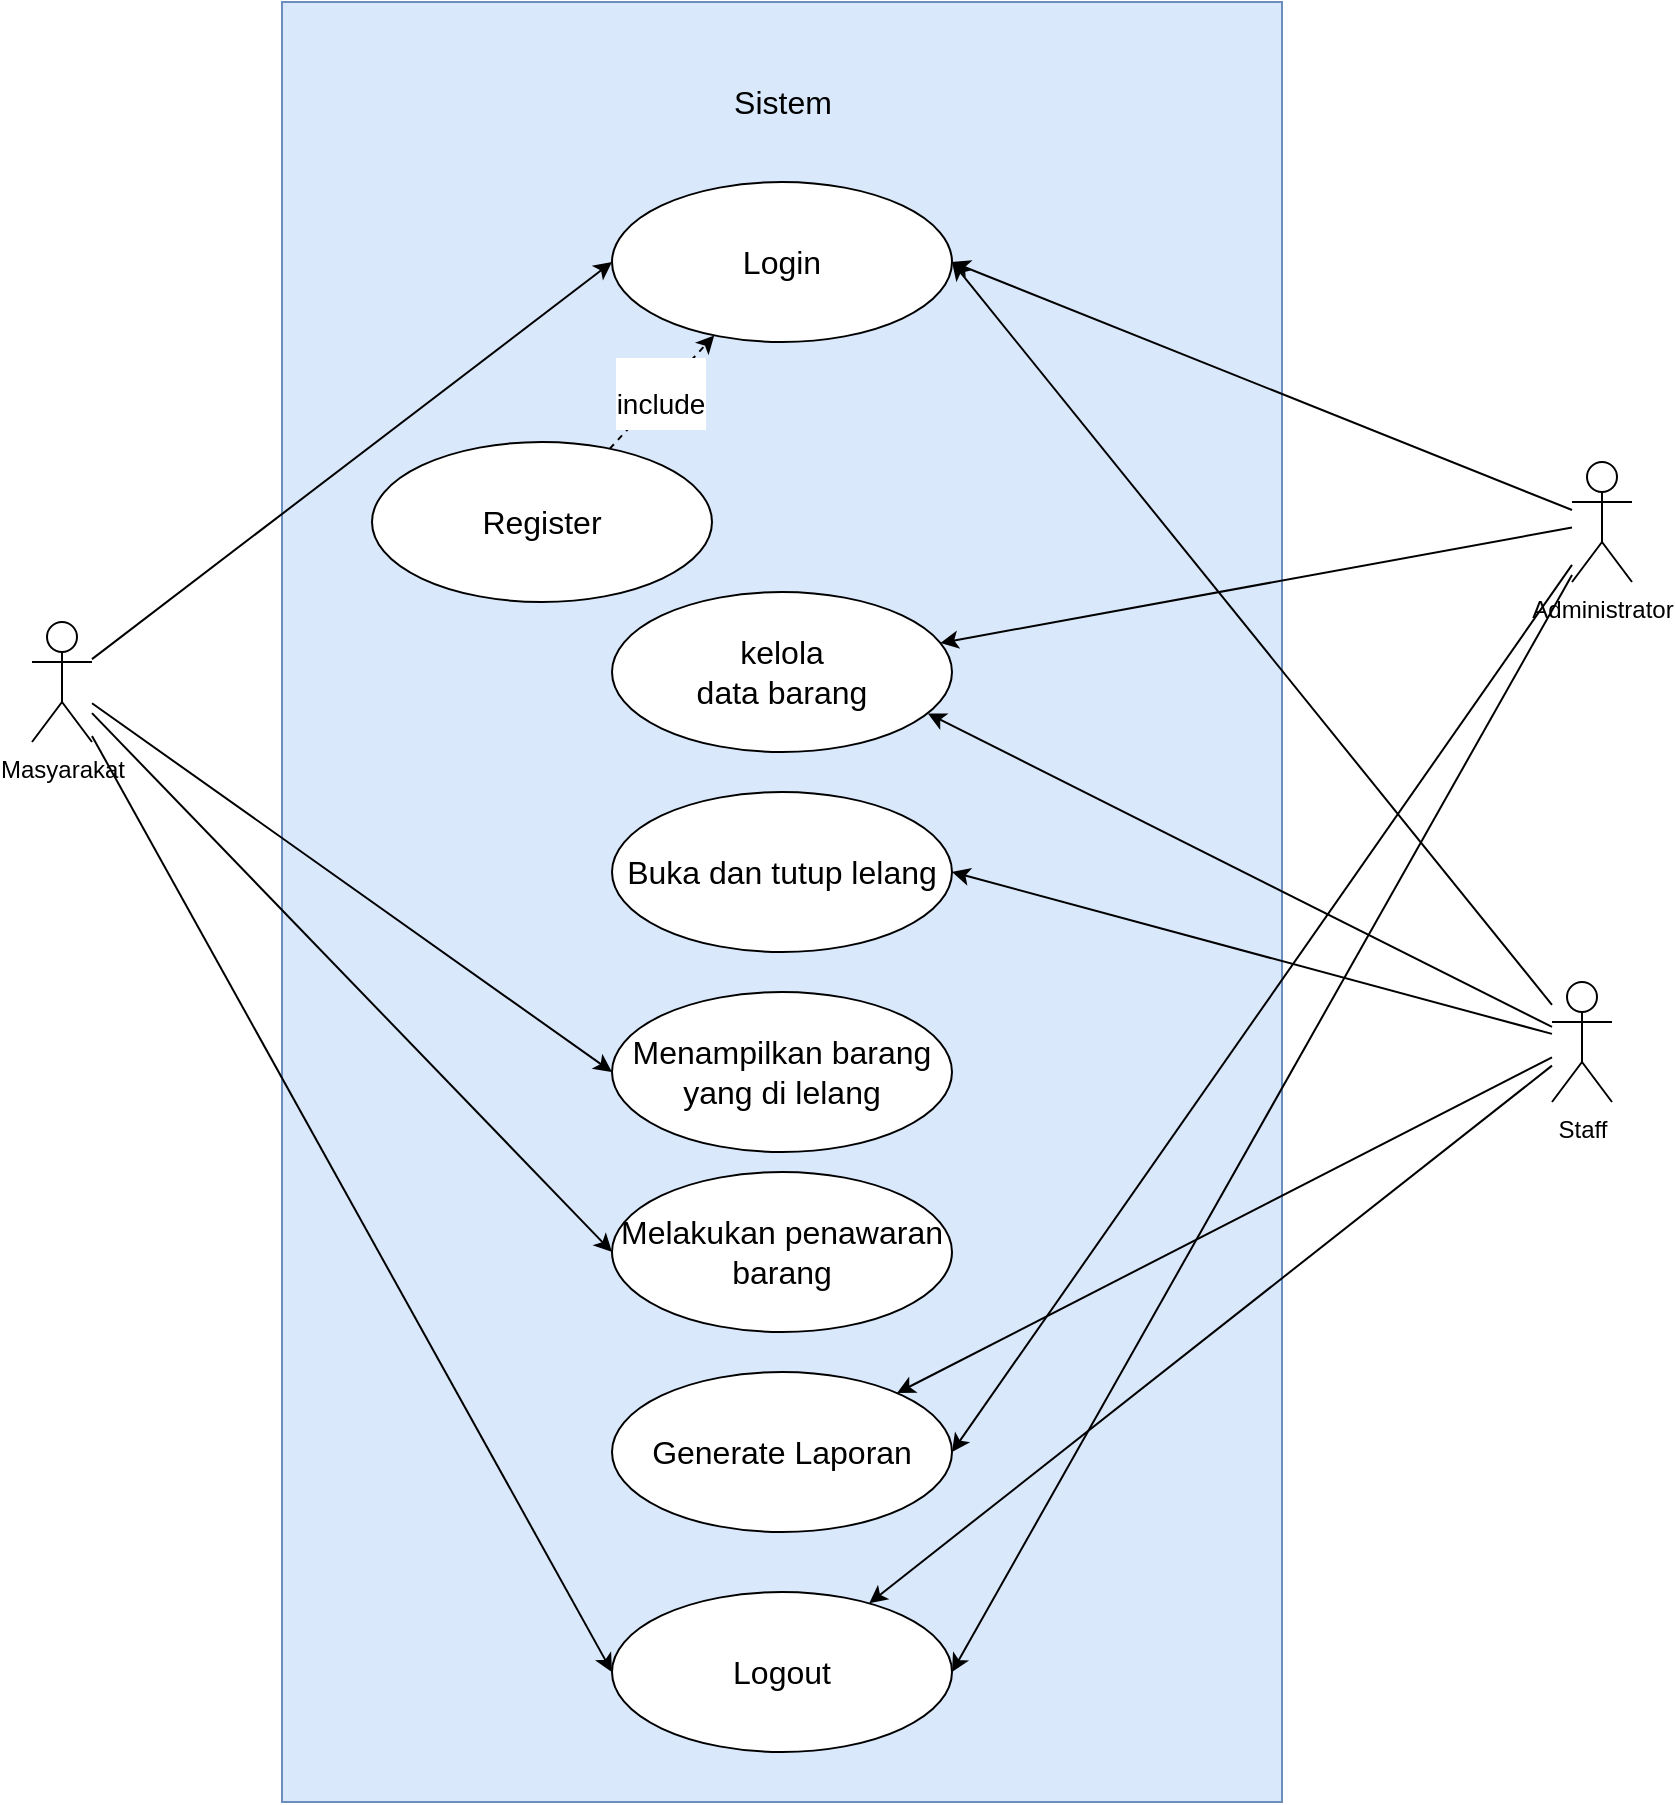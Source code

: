 <mxfile version="21.0.2" type="github" pages="5"><diagram name="Page-1" id="K0_wjLYYgTr02R1T74Z1"><mxGraphModel dx="1290" dy="623" grid="1" gridSize="10" guides="1" tooltips="1" connect="1" arrows="1" fold="1" page="1" pageScale="1" pageWidth="827" pageHeight="1169" math="0" shadow="0"><root><mxCell id="0"/><mxCell id="1" parent="0"/><mxCell id="oZTXO0iqbXoZDDhnmCGT-1" value="" style="rounded=0;whiteSpace=wrap;html=1;fillColor=#dae8fc;strokeColor=#6c8ebf;" vertex="1" parent="1"><mxGeometry x="325" y="200" width="500" height="900" as="geometry"/></mxCell><mxCell id="oZTXO0iqbXoZDDhnmCGT-2" value="Administrator" style="shape=umlActor;verticalLabelPosition=bottom;verticalAlign=top;html=1;outlineConnect=0;" vertex="1" parent="1"><mxGeometry x="970" y="430" width="30" height="60" as="geometry"/></mxCell><mxCell id="oZTXO0iqbXoZDDhnmCGT-3" style="edgeStyle=none;rounded=0;orthogonalLoop=1;jettySize=auto;html=1;entryX=0;entryY=0.5;entryDx=0;entryDy=0;fontSize=16;" edge="1" parent="1" source="oZTXO0iqbXoZDDhnmCGT-7" target="oZTXO0iqbXoZDDhnmCGT-15"><mxGeometry relative="1" as="geometry"/></mxCell><mxCell id="oZTXO0iqbXoZDDhnmCGT-4" style="edgeStyle=none;rounded=0;orthogonalLoop=1;jettySize=auto;html=1;entryX=0;entryY=0.5;entryDx=0;entryDy=0;fontSize=16;" edge="1" parent="1" source="oZTXO0iqbXoZDDhnmCGT-7" target="oZTXO0iqbXoZDDhnmCGT-19"><mxGeometry relative="1" as="geometry"/></mxCell><mxCell id="oZTXO0iqbXoZDDhnmCGT-5" style="edgeStyle=none;rounded=0;orthogonalLoop=1;jettySize=auto;html=1;entryX=0;entryY=0.5;entryDx=0;entryDy=0;fontSize=16;" edge="1" parent="1" source="oZTXO0iqbXoZDDhnmCGT-7" target="oZTXO0iqbXoZDDhnmCGT-17"><mxGeometry relative="1" as="geometry"/></mxCell><mxCell id="oZTXO0iqbXoZDDhnmCGT-6" style="edgeStyle=none;rounded=0;orthogonalLoop=1;jettySize=auto;html=1;entryX=0;entryY=0.5;entryDx=0;entryDy=0;fontSize=16;" edge="1" parent="1" source="oZTXO0iqbXoZDDhnmCGT-7" target="oZTXO0iqbXoZDDhnmCGT-21"><mxGeometry relative="1" as="geometry"/></mxCell><mxCell id="oZTXO0iqbXoZDDhnmCGT-7" value="Masyarakat" style="shape=umlActor;verticalLabelPosition=bottom;verticalAlign=top;html=1;outlineConnect=0;" vertex="1" parent="1"><mxGeometry x="200" y="510" width="30" height="60" as="geometry"/></mxCell><mxCell id="oZTXO0iqbXoZDDhnmCGT-8" style="edgeStyle=none;rounded=0;orthogonalLoop=1;jettySize=auto;html=1;entryX=1;entryY=0.5;entryDx=0;entryDy=0;fontSize=16;" edge="1" parent="1" source="oZTXO0iqbXoZDDhnmCGT-13" target="oZTXO0iqbXoZDDhnmCGT-15"><mxGeometry relative="1" as="geometry"/></mxCell><mxCell id="oZTXO0iqbXoZDDhnmCGT-9" style="edgeStyle=none;rounded=0;orthogonalLoop=1;jettySize=auto;html=1;entryX=0.929;entryY=0.759;entryDx=0;entryDy=0;entryPerimeter=0;fontSize=16;" edge="1" parent="1" source="oZTXO0iqbXoZDDhnmCGT-13" target="oZTXO0iqbXoZDDhnmCGT-18"><mxGeometry relative="1" as="geometry"/></mxCell><mxCell id="oZTXO0iqbXoZDDhnmCGT-10" style="edgeStyle=none;rounded=0;orthogonalLoop=1;jettySize=auto;html=1;entryX=1;entryY=0.5;entryDx=0;entryDy=0;fontSize=16;" edge="1" parent="1" source="oZTXO0iqbXoZDDhnmCGT-13" target="oZTXO0iqbXoZDDhnmCGT-16"><mxGeometry relative="1" as="geometry"/></mxCell><mxCell id="oZTXO0iqbXoZDDhnmCGT-11" style="edgeStyle=none;rounded=0;orthogonalLoop=1;jettySize=auto;html=1;fontSize=16;" edge="1" parent="1" source="oZTXO0iqbXoZDDhnmCGT-13" target="oZTXO0iqbXoZDDhnmCGT-20"><mxGeometry relative="1" as="geometry"/></mxCell><mxCell id="oZTXO0iqbXoZDDhnmCGT-12" style="edgeStyle=none;rounded=0;orthogonalLoop=1;jettySize=auto;html=1;fontSize=16;" edge="1" parent="1" source="oZTXO0iqbXoZDDhnmCGT-13" target="oZTXO0iqbXoZDDhnmCGT-21"><mxGeometry relative="1" as="geometry"/></mxCell><mxCell id="oZTXO0iqbXoZDDhnmCGT-13" value="Staff" style="shape=umlActor;verticalLabelPosition=bottom;verticalAlign=top;html=1;outlineConnect=0;" vertex="1" parent="1"><mxGeometry x="960" y="690" width="30" height="60" as="geometry"/></mxCell><mxCell id="oZTXO0iqbXoZDDhnmCGT-14" value="&lt;font style=&quot;font-size: 16px;&quot;&gt;Sistem&lt;/font&gt;" style="text;html=1;strokeColor=none;fillColor=none;align=center;verticalAlign=middle;whiteSpace=wrap;rounded=0;" vertex="1" parent="1"><mxGeometry x="517.5" y="210" width="115" height="80" as="geometry"/></mxCell><mxCell id="oZTXO0iqbXoZDDhnmCGT-15" value="Login" style="ellipse;whiteSpace=wrap;html=1;fontSize=16;" vertex="1" parent="1"><mxGeometry x="490" y="290" width="170" height="80" as="geometry"/></mxCell><mxCell id="oZTXO0iqbXoZDDhnmCGT-16" value="Buka dan tutup lelang" style="ellipse;whiteSpace=wrap;html=1;fontSize=16;" vertex="1" parent="1"><mxGeometry x="490" y="595" width="170" height="80" as="geometry"/></mxCell><mxCell id="oZTXO0iqbXoZDDhnmCGT-17" value="Melakukan penawaran barang" style="ellipse;whiteSpace=wrap;html=1;fontSize=16;" vertex="1" parent="1"><mxGeometry x="490" y="785" width="170" height="80" as="geometry"/></mxCell><mxCell id="oZTXO0iqbXoZDDhnmCGT-18" value="kelola &lt;br&gt;data barang" style="ellipse;whiteSpace=wrap;html=1;fontSize=16;" vertex="1" parent="1"><mxGeometry x="490" y="495" width="170" height="80" as="geometry"/></mxCell><mxCell id="oZTXO0iqbXoZDDhnmCGT-19" value="Menampilkan barang yang di lelang" style="ellipse;whiteSpace=wrap;html=1;fontSize=16;" vertex="1" parent="1"><mxGeometry x="490" y="695" width="170" height="80" as="geometry"/></mxCell><mxCell id="oZTXO0iqbXoZDDhnmCGT-20" value="Generate Laporan" style="ellipse;whiteSpace=wrap;html=1;fontSize=16;" vertex="1" parent="1"><mxGeometry x="490" y="885" width="170" height="80" as="geometry"/></mxCell><mxCell id="oZTXO0iqbXoZDDhnmCGT-21" value="Logout" style="ellipse;whiteSpace=wrap;html=1;fontSize=16;" vertex="1" parent="1"><mxGeometry x="490" y="995" width="170" height="80" as="geometry"/></mxCell><mxCell id="oZTXO0iqbXoZDDhnmCGT-22" style="rounded=0;orthogonalLoop=1;jettySize=auto;html=1;entryX=1;entryY=0.5;entryDx=0;entryDy=0;fontSize=16;" edge="1" parent="1" source="oZTXO0iqbXoZDDhnmCGT-2" target="oZTXO0iqbXoZDDhnmCGT-15"><mxGeometry relative="1" as="geometry"/></mxCell><mxCell id="oZTXO0iqbXoZDDhnmCGT-23" style="edgeStyle=none;rounded=0;orthogonalLoop=1;jettySize=auto;html=1;entryX=1;entryY=0.5;entryDx=0;entryDy=0;fontSize=16;" edge="1" parent="1" source="oZTXO0iqbXoZDDhnmCGT-2" target="oZTXO0iqbXoZDDhnmCGT-21"><mxGeometry relative="1" as="geometry"/></mxCell><mxCell id="oZTXO0iqbXoZDDhnmCGT-24" style="edgeStyle=none;rounded=0;orthogonalLoop=1;jettySize=auto;html=1;fontSize=16;" edge="1" parent="1" source="oZTXO0iqbXoZDDhnmCGT-2" target="oZTXO0iqbXoZDDhnmCGT-18"><mxGeometry relative="1" as="geometry"/></mxCell><mxCell id="oZTXO0iqbXoZDDhnmCGT-25" style="edgeStyle=none;rounded=0;orthogonalLoop=1;jettySize=auto;html=1;entryX=1;entryY=0.5;entryDx=0;entryDy=0;fontSize=16;" edge="1" parent="1" source="oZTXO0iqbXoZDDhnmCGT-2" target="oZTXO0iqbXoZDDhnmCGT-20"><mxGeometry relative="1" as="geometry"/></mxCell><mxCell id="oZTXO0iqbXoZDDhnmCGT-26" style="edgeStyle=none;rounded=0;orthogonalLoop=1;jettySize=auto;html=1;entryX=1;entryY=1;entryDx=0;entryDy=0;entryPerimeter=0;fontSize=16;" edge="1" parent="1" source="oZTXO0iqbXoZDDhnmCGT-13" target="oZTXO0iqbXoZDDhnmCGT-13"><mxGeometry relative="1" as="geometry"/></mxCell><mxCell id="oZTXO0iqbXoZDDhnmCGT-27" style="edgeStyle=none;rounded=0;orthogonalLoop=1;jettySize=auto;html=1;fontSize=30;dashed=1;" edge="1" parent="1" source="oZTXO0iqbXoZDDhnmCGT-29" target="oZTXO0iqbXoZDDhnmCGT-15"><mxGeometry relative="1" as="geometry"/></mxCell><mxCell id="oZTXO0iqbXoZDDhnmCGT-28" value="&lt;font style=&quot;font-size: 14px;&quot;&gt;include&lt;/font&gt;" style="edgeLabel;html=1;align=center;verticalAlign=middle;resizable=0;points=[];fontSize=30;" vertex="1" connectable="0" parent="oZTXO0iqbXoZDDhnmCGT-27"><mxGeometry relative="1" as="geometry"><mxPoint x="-1" as="offset"/></mxGeometry></mxCell><mxCell id="oZTXO0iqbXoZDDhnmCGT-29" value="Register" style="ellipse;whiteSpace=wrap;html=1;fontSize=16;" vertex="1" parent="1"><mxGeometry x="370" y="420" width="170" height="80" as="geometry"/></mxCell></root></mxGraphModel></diagram><diagram name="activity diagram" id="Wj8pXubPCQw-a1HclhH5"><mxGraphModel dx="3909" dy="1595" grid="0" gridSize="10" guides="1" tooltips="1" connect="1" arrows="1" fold="1" page="0" pageScale="1" pageWidth="827" pageHeight="1169" math="0" shadow="0"><root><mxCell id="0"/><mxCell id="1" parent="0"/><mxCell id="ji_YO5yJCSPAz3IR-ibw-1" value="Generate Laporan" style="swimlane;childLayout=stackLayout;resizeParent=1;resizeParentMax=0;startSize=20;html=1;fontSize=16;" parent="1" vertex="1"><mxGeometry x="22" y="1947" width="823" height="1097" as="geometry"/></mxCell><mxCell id="ji_YO5yJCSPAz3IR-ibw-2" value="Administrator/Staff" style="swimlane;startSize=20;html=1;fontSize=16;" parent="ji_YO5yJCSPAz3IR-ibw-1" vertex="1"><mxGeometry y="20" width="438" height="1077" as="geometry"/></mxCell><mxCell id="ji_YO5yJCSPAz3IR-ibw-10" value="" style="ellipse;html=1;shape=startState;fillColor=#000000;strokeColor=#ff0000;fontSize=16;" parent="ji_YO5yJCSPAz3IR-ibw-2" vertex="1"><mxGeometry x="189.5" y="33" width="30" height="30" as="geometry"/></mxCell><mxCell id="ji_YO5yJCSPAz3IR-ibw-11" value="" style="edgeStyle=orthogonalEdgeStyle;html=1;verticalAlign=bottom;endArrow=open;endSize=8;strokeColor=#ff0000;rounded=0;fontSize=12;curved=1;" parent="ji_YO5yJCSPAz3IR-ibw-2" source="ji_YO5yJCSPAz3IR-ibw-10" edge="1"><mxGeometry relative="1" as="geometry"><mxPoint x="204" y="156" as="targetPoint"/></mxGeometry></mxCell><mxCell id="ji_YO5yJCSPAz3IR-ibw-13" value="Membuka halaman generate laporan&amp;nbsp;" style="rounded=1;whiteSpace=wrap;html=1;fontSize=16;" parent="ji_YO5yJCSPAz3IR-ibw-2" vertex="1"><mxGeometry x="110.5" y="158" width="188" height="91" as="geometry"/></mxCell><mxCell id="ji_YO5yJCSPAz3IR-ibw-26" value="Admin/staff memilih data laporan" style="rounded=1;whiteSpace=wrap;html=1;fontSize=16;" parent="ji_YO5yJCSPAz3IR-ibw-2" vertex="1"><mxGeometry x="116" y="300" width="188" height="91" as="geometry"/></mxCell><mxCell id="eBJI4atYnKSjv91SWlVQ-9" style="edgeStyle=orthogonalEdgeStyle;rounded=0;orthogonalLoop=1;jettySize=auto;html=1;" parent="ji_YO5yJCSPAz3IR-ibw-2" source="eBJI4atYnKSjv91SWlVQ-4" edge="1"><mxGeometry relative="1" as="geometry"><mxPoint x="477.667" y="629.5" as="targetPoint"/></mxGeometry></mxCell><mxCell id="eBJI4atYnKSjv91SWlVQ-14" style="edgeStyle=orthogonalEdgeStyle;rounded=0;orthogonalLoop=1;jettySize=auto;html=1;fontSize=16;" parent="ji_YO5yJCSPAz3IR-ibw-2" source="eBJI4atYnKSjv91SWlVQ-4" edge="1"><mxGeometry relative="1" as="geometry"><mxPoint x="204.5" y="855.524" as="targetPoint"/></mxGeometry></mxCell><mxCell id="eBJI4atYnKSjv91SWlVQ-4" value="Cetak laporan" style="rhombus;whiteSpace=wrap;html=1;fontSize=16;" parent="ji_YO5yJCSPAz3IR-ibw-2" vertex="1"><mxGeometry x="113.5" y="581" width="182" height="97" as="geometry"/></mxCell><mxCell id="eBJI4atYnKSjv91SWlVQ-11" value="Ya&amp;nbsp;" style="edgeLabel;html=1;align=center;verticalAlign=middle;resizable=0;points=[];fontSize=16;" parent="ji_YO5yJCSPAz3IR-ibw-2" vertex="1" connectable="0"><mxGeometry x="429" y="508.998" as="geometry"><mxPoint x="-116" y="109" as="offset"/></mxGeometry></mxCell><mxCell id="eBJI4atYnKSjv91SWlVQ-19" style="edgeStyle=orthogonalEdgeStyle;rounded=0;orthogonalLoop=1;jettySize=auto;html=1;entryX=0;entryY=0.46;entryDx=0;entryDy=0;entryPerimeter=0;fontSize=16;" parent="ji_YO5yJCSPAz3IR-ibw-2" source="eBJI4atYnKSjv91SWlVQ-13" target="ji_YO5yJCSPAz3IR-ibw-26" edge="1"><mxGeometry relative="1" as="geometry"><Array as="points"><mxPoint x="69" y="911"/><mxPoint x="69" y="342"/></Array></mxGeometry></mxCell><mxCell id="eBJI4atYnKSjv91SWlVQ-20" value="Ya" style="edgeLabel;html=1;align=center;verticalAlign=middle;resizable=0;points=[];fontSize=16;" parent="eBJI4atYnKSjv91SWlVQ-19" vertex="1" connectable="0"><mxGeometry x="-0.727" y="-4" relative="1" as="geometry"><mxPoint as="offset"/></mxGeometry></mxCell><mxCell id="eBJI4atYnKSjv91SWlVQ-13" value="Generate/melihat &lt;br&gt;laporan lain" style="rhombus;whiteSpace=wrap;html=1;fontSize=16;" parent="ji_YO5yJCSPAz3IR-ibw-2" vertex="1"><mxGeometry x="110.5" y="862" width="182" height="97" as="geometry"/></mxCell><mxCell id="eBJI4atYnKSjv91SWlVQ-15" value="Tidak" style="text;html=1;align=center;verticalAlign=middle;resizable=0;points=[];autosize=1;strokeColor=none;fillColor=none;fontSize=16;" parent="ji_YO5yJCSPAz3IR-ibw-2" vertex="1"><mxGeometry x="194" y="738" width="57" height="31" as="geometry"/></mxCell><mxCell id="ji_YO5yJCSPAz3IR-ibw-3" value="System" style="swimlane;startSize=20;html=1;fontSize=16;" parent="ji_YO5yJCSPAz3IR-ibw-1" vertex="1"><mxGeometry x="438" y="20" width="385" height="1077" as="geometry"/></mxCell><mxCell id="ji_YO5yJCSPAz3IR-ibw-25" value="Menampilkan halaman Generate laporan" style="rounded=1;whiteSpace=wrap;html=1;fontSize=16;" parent="ji_YO5yJCSPAz3IR-ibw-3" vertex="1"><mxGeometry x="93" y="158" width="188" height="91" as="geometry"/></mxCell><mxCell id="eBJI4atYnKSjv91SWlVQ-1" value="Menampilkan data yang dipilih" style="rounded=1;whiteSpace=wrap;html=1;fontSize=16;" parent="ji_YO5yJCSPAz3IR-ibw-3" vertex="1"><mxGeometry x="89" y="422" width="188" height="91" as="geometry"/></mxCell><mxCell id="eBJI4atYnKSjv91SWlVQ-8" style="edgeStyle=orthogonalEdgeStyle;rounded=0;orthogonalLoop=1;jettySize=auto;html=1;entryX=0.5;entryY=0;entryDx=0;entryDy=0;" parent="ji_YO5yJCSPAz3IR-ibw-3" source="eBJI4atYnKSjv91SWlVQ-6" target="eBJI4atYnKSjv91SWlVQ-7" edge="1"><mxGeometry relative="1" as="geometry"/></mxCell><mxCell id="eBJI4atYnKSjv91SWlVQ-6" value="Admin/staff memilih data laporan" style="rounded=1;whiteSpace=wrap;html=1;fontSize=16;" parent="ji_YO5yJCSPAz3IR-ibw-3" vertex="1"><mxGeometry x="78" y="586" width="188" height="91" as="geometry"/></mxCell><mxCell id="eBJI4atYnKSjv91SWlVQ-7" value="Admin/staff memilih data laporan" style="rounded=1;whiteSpace=wrap;html=1;fontSize=16;" parent="ji_YO5yJCSPAz3IR-ibw-3" vertex="1"><mxGeometry x="78" y="766" width="188" height="91" as="geometry"/></mxCell><mxCell id="eBJI4atYnKSjv91SWlVQ-16" value="" style="ellipse;html=1;shape=endState;fillColor=#000000;strokeColor=#ff0000;fontSize=16;" parent="ji_YO5yJCSPAz3IR-ibw-3" vertex="1"><mxGeometry x="139" y="980" width="30" height="30" as="geometry"/></mxCell><mxCell id="ji_YO5yJCSPAz3IR-ibw-29" style="edgeStyle=none;curved=1;rounded=0;orthogonalLoop=1;jettySize=auto;html=1;entryX=0;entryY=0.5;entryDx=0;entryDy=0;fontSize=12;startSize=8;endSize=8;" parent="ji_YO5yJCSPAz3IR-ibw-1" source="ji_YO5yJCSPAz3IR-ibw-13" target="ji_YO5yJCSPAz3IR-ibw-25" edge="1"><mxGeometry relative="1" as="geometry"/></mxCell><mxCell id="ji_YO5yJCSPAz3IR-ibw-32" style="edgeStyle=orthogonalEdgeStyle;rounded=0;orthogonalLoop=1;jettySize=auto;html=1;entryX=1;entryY=0.5;entryDx=0;entryDy=0;fontSize=12;startSize=8;endSize=8;" parent="ji_YO5yJCSPAz3IR-ibw-1" source="ji_YO5yJCSPAz3IR-ibw-25" target="ji_YO5yJCSPAz3IR-ibw-26" edge="1"><mxGeometry relative="1" as="geometry"><Array as="points"><mxPoint x="596" y="365"/></Array></mxGeometry></mxCell><mxCell id="eBJI4atYnKSjv91SWlVQ-3" style="edgeStyle=orthogonalEdgeStyle;rounded=0;orthogonalLoop=1;jettySize=auto;html=1;entryX=0;entryY=0.5;entryDx=0;entryDy=0;" parent="ji_YO5yJCSPAz3IR-ibw-1" source="ji_YO5yJCSPAz3IR-ibw-26" target="eBJI4atYnKSjv91SWlVQ-1" edge="1"><mxGeometry relative="1" as="geometry"><Array as="points"><mxPoint x="210" y="487"/></Array></mxGeometry></mxCell><mxCell id="eBJI4atYnKSjv91SWlVQ-5" style="edgeStyle=orthogonalEdgeStyle;rounded=0;orthogonalLoop=1;jettySize=auto;html=1;entryX=0.5;entryY=0;entryDx=0;entryDy=0;" parent="ji_YO5yJCSPAz3IR-ibw-1" source="eBJI4atYnKSjv91SWlVQ-1" target="eBJI4atYnKSjv91SWlVQ-4" edge="1"><mxGeometry relative="1" as="geometry"><Array as="points"><mxPoint x="204" y="511"/></Array></mxGeometry></mxCell><mxCell id="eBJI4atYnKSjv91SWlVQ-17" style="edgeStyle=orthogonalEdgeStyle;rounded=0;orthogonalLoop=1;jettySize=auto;html=1;entryX=0.5;entryY=0;entryDx=0;entryDy=0;fontSize=16;" parent="ji_YO5yJCSPAz3IR-ibw-1" source="eBJI4atYnKSjv91SWlVQ-13" target="eBJI4atYnKSjv91SWlVQ-16" edge="1"><mxGeometry relative="1" as="geometry"/></mxCell><mxCell id="Zhr4dVNxARfWZjo8RlR6-1" value="Kelola Barang Lelang" style="swimlane;childLayout=stackLayout;resizeParent=1;resizeParentMax=0;startSize=20;html=1;fontSize=16;" parent="1" vertex="1"><mxGeometry x="1026" y="-26" width="804" height="982" as="geometry"/></mxCell><mxCell id="Zhr4dVNxARfWZjo8RlR6-2" value="Administrator/Staff" style="swimlane;startSize=20;html=1;fontSize=16;" parent="Zhr4dVNxARfWZjo8RlR6-1" vertex="1"><mxGeometry y="20" width="421" height="962" as="geometry"/></mxCell><mxCell id="Zhr4dVNxARfWZjo8RlR6-3" value="" style="ellipse;html=1;shape=startState;fillColor=#000000;strokeColor=#ff0000;fontSize=16;" parent="Zhr4dVNxARfWZjo8RlR6-2" vertex="1"><mxGeometry x="189.5" y="33" width="30" height="30" as="geometry"/></mxCell><mxCell id="Zhr4dVNxARfWZjo8RlR6-4" value="" style="edgeStyle=orthogonalEdgeStyle;html=1;verticalAlign=bottom;endArrow=open;endSize=8;strokeColor=#ff0000;rounded=0;fontSize=12;curved=1;" parent="Zhr4dVNxARfWZjo8RlR6-2" source="Zhr4dVNxARfWZjo8RlR6-3" edge="1"><mxGeometry relative="1" as="geometry"><mxPoint x="204" y="156" as="targetPoint"/></mxGeometry></mxCell><mxCell id="Zhr4dVNxARfWZjo8RlR6-5" value="Membuka halaman kelola barang lelang&amp;nbsp;" style="rounded=1;whiteSpace=wrap;html=1;fontSize=16;" parent="Zhr4dVNxARfWZjo8RlR6-2" vertex="1"><mxGeometry x="110.5" y="158" width="188" height="91" as="geometry"/></mxCell><mxCell id="Zhr4dVNxARfWZjo8RlR6-6" value="Menambahkan Data barang lelang baru&amp;nbsp;" style="rounded=1;whiteSpace=wrap;html=1;fontSize=16;" parent="Zhr4dVNxARfWZjo8RlR6-2" vertex="1"><mxGeometry x="116" y="300" width="188" height="91" as="geometry"/></mxCell><mxCell id="Zhr4dVNxARfWZjo8RlR6-20" value="Menghapus Data barang lelang baru" style="rounded=1;whiteSpace=wrap;html=1;fontSize=16;" parent="Zhr4dVNxARfWZjo8RlR6-2" vertex="1"><mxGeometry x="119" y="628" width="188" height="91" as="geometry"/></mxCell><mxCell id="Zhr4dVNxARfWZjo8RlR6-19" value="Mengupdate Data barang lelang baru" style="rounded=1;whiteSpace=wrap;html=1;fontSize=16;" parent="Zhr4dVNxARfWZjo8RlR6-2" vertex="1"><mxGeometry x="116" y="460" width="188" height="91" as="geometry"/></mxCell><mxCell id="Zhr4dVNxARfWZjo8RlR6-7" value="System" style="swimlane;startSize=20;html=1;fontSize=16;" parent="Zhr4dVNxARfWZjo8RlR6-1" vertex="1"><mxGeometry x="421" y="20" width="383" height="962" as="geometry"/></mxCell><mxCell id="Zhr4dVNxARfWZjo8RlR6-13" value="Menampilkan halaman CRUD barang lelang&amp;nbsp;" style="rounded=1;whiteSpace=wrap;html=1;fontSize=16;" parent="Zhr4dVNxARfWZjo8RlR6-7" vertex="1"><mxGeometry x="93" y="158" width="188" height="91" as="geometry"/></mxCell><mxCell id="Zhr4dVNxARfWZjo8RlR6-29" style="edgeStyle=orthogonalEdgeStyle;rounded=0;orthogonalLoop=1;jettySize=auto;html=1;" parent="Zhr4dVNxARfWZjo8RlR6-7" source="Zhr4dVNxARfWZjo8RlR6-18" edge="1"><mxGeometry relative="1" as="geometry"><mxPoint x="217.0" y="724.0" as="targetPoint"/></mxGeometry></mxCell><mxCell id="Zhr4dVNxARfWZjo8RlR6-18" value="Menyimpan data di database" style="rounded=1;whiteSpace=wrap;html=1;fontSize=16;" parent="Zhr4dVNxARfWZjo8RlR6-7" vertex="1"><mxGeometry x="123" y="482" width="188" height="91" as="geometry"/></mxCell><mxCell id="Zhr4dVNxARfWZjo8RlR6-31" style="edgeStyle=orthogonalEdgeStyle;rounded=0;orthogonalLoop=1;jettySize=auto;html=1;" parent="Zhr4dVNxARfWZjo8RlR6-7" source="Zhr4dVNxARfWZjo8RlR6-24" target="Zhr4dVNxARfWZjo8RlR6-30" edge="1"><mxGeometry relative="1" as="geometry"/></mxCell><mxCell id="Zhr4dVNxARfWZjo8RlR6-24" value="Kelola data lain" style="rhombus;whiteSpace=wrap;html=1;fontSize=16;" parent="Zhr4dVNxARfWZjo8RlR6-7" vertex="1"><mxGeometry x="126" y="731" width="182" height="97" as="geometry"/></mxCell><mxCell id="Zhr4dVNxARfWZjo8RlR6-30" value="" style="ellipse;html=1;shape=endState;fillColor=#000000;strokeColor=#ff0000;" parent="Zhr4dVNxARfWZjo8RlR6-7" vertex="1"><mxGeometry x="202" y="894" width="30" height="30" as="geometry"/></mxCell><mxCell id="Zhr4dVNxARfWZjo8RlR6-32" value="Tidak" style="text;html=1;align=center;verticalAlign=middle;resizable=0;points=[];autosize=1;strokeColor=none;fillColor=none;" parent="Zhr4dVNxARfWZjo8RlR6-7" vertex="1"><mxGeometry x="211" y="840" width="47" height="26" as="geometry"/></mxCell><mxCell id="Zhr4dVNxARfWZjo8RlR6-15" style="edgeStyle=none;curved=1;rounded=0;orthogonalLoop=1;jettySize=auto;html=1;entryX=0;entryY=0.5;entryDx=0;entryDy=0;fontSize=12;startSize=8;endSize=8;" parent="Zhr4dVNxARfWZjo8RlR6-1" source="Zhr4dVNxARfWZjo8RlR6-5" target="Zhr4dVNxARfWZjo8RlR6-13" edge="1"><mxGeometry relative="1" as="geometry"/></mxCell><mxCell id="Zhr4dVNxARfWZjo8RlR6-16" style="edgeStyle=orthogonalEdgeStyle;rounded=0;orthogonalLoop=1;jettySize=auto;html=1;entryX=1;entryY=0.5;entryDx=0;entryDy=0;fontSize=12;startSize=8;endSize=8;" parent="Zhr4dVNxARfWZjo8RlR6-1" source="Zhr4dVNxARfWZjo8RlR6-13" target="Zhr4dVNxARfWZjo8RlR6-6" edge="1"><mxGeometry relative="1" as="geometry"><Array as="points"><mxPoint x="596" y="365"/></Array></mxGeometry></mxCell><mxCell id="Zhr4dVNxARfWZjo8RlR6-21" style="edgeStyle=orthogonalEdgeStyle;rounded=0;orthogonalLoop=1;jettySize=auto;html=1;entryX=0;entryY=0.5;entryDx=0;entryDy=0;" parent="Zhr4dVNxARfWZjo8RlR6-1" source="Zhr4dVNxARfWZjo8RlR6-6" target="Zhr4dVNxARfWZjo8RlR6-18" edge="1"><mxGeometry relative="1" as="geometry"><Array as="points"><mxPoint x="210" y="447"/><mxPoint x="381" y="447"/><mxPoint x="381" y="547"/></Array></mxGeometry></mxCell><mxCell id="Zhr4dVNxARfWZjo8RlR6-22" style="edgeStyle=orthogonalEdgeStyle;rounded=0;orthogonalLoop=1;jettySize=auto;html=1;entryX=0;entryY=0.75;entryDx=0;entryDy=0;" parent="Zhr4dVNxARfWZjo8RlR6-1" source="Zhr4dVNxARfWZjo8RlR6-19" target="Zhr4dVNxARfWZjo8RlR6-18" edge="1"><mxGeometry relative="1" as="geometry"/></mxCell><mxCell id="Zhr4dVNxARfWZjo8RlR6-23" style="edgeStyle=orthogonalEdgeStyle;rounded=0;orthogonalLoop=1;jettySize=auto;html=1;entryX=0;entryY=0.25;entryDx=0;entryDy=0;" parent="Zhr4dVNxARfWZjo8RlR6-1" source="Zhr4dVNxARfWZjo8RlR6-20" target="Zhr4dVNxARfWZjo8RlR6-18" edge="1"><mxGeometry relative="1" as="geometry"/></mxCell><mxCell id="Zhr4dVNxARfWZjo8RlR6-25" style="edgeStyle=orthogonalEdgeStyle;rounded=0;orthogonalLoop=1;jettySize=auto;html=1;entryX=-0.002;entryY=0.391;entryDx=0;entryDy=0;entryPerimeter=0;" parent="Zhr4dVNxARfWZjo8RlR6-1" source="Zhr4dVNxARfWZjo8RlR6-24" target="Zhr4dVNxARfWZjo8RlR6-6" edge="1"><mxGeometry relative="1" as="geometry"><Array as="points"><mxPoint x="84" y="800"/><mxPoint x="84" y="356"/></Array></mxGeometry></mxCell><mxCell id="Zhr4dVNxARfWZjo8RlR6-26" style="edgeStyle=orthogonalEdgeStyle;rounded=0;orthogonalLoop=1;jettySize=auto;html=1;entryX=0;entryY=0.5;entryDx=0;entryDy=0;" parent="Zhr4dVNxARfWZjo8RlR6-1" source="Zhr4dVNxARfWZjo8RlR6-24" target="Zhr4dVNxARfWZjo8RlR6-19" edge="1"><mxGeometry relative="1" as="geometry"><Array as="points"><mxPoint x="96" y="821"/><mxPoint x="96" y="526"/></Array></mxGeometry></mxCell><mxCell id="Zhr4dVNxARfWZjo8RlR6-27" style="edgeStyle=orthogonalEdgeStyle;rounded=0;orthogonalLoop=1;jettySize=auto;html=1;entryX=0;entryY=0.5;entryDx=0;entryDy=0;" parent="Zhr4dVNxARfWZjo8RlR6-1" source="Zhr4dVNxARfWZjo8RlR6-24" target="Zhr4dVNxARfWZjo8RlR6-20" edge="1"><mxGeometry relative="1" as="geometry"><Array as="points"><mxPoint x="99" y="781"/><mxPoint x="99" y="694"/></Array></mxGeometry></mxCell><mxCell id="Zhr4dVNxARfWZjo8RlR6-28" value="Ya" style="text;html=1;align=center;verticalAlign=middle;resizable=0;points=[];autosize=1;strokeColor=none;fillColor=none;" parent="1" vertex="1"><mxGeometry x="1455" y="734" width="32" height="26" as="geometry"/></mxCell><mxCell id="T_zDAsposTFC32ZKOAKP-15" value="Buka Tutup Lelang" style="swimlane;childLayout=stackLayout;resizeParent=1;resizeParentMax=0;startSize=20;html=1;fontSize=16;" parent="1" vertex="1"><mxGeometry x="-43" y="934" width="800" height="890" as="geometry"/></mxCell><mxCell id="T_zDAsposTFC32ZKOAKP-16" value="Staff" style="swimlane;startSize=20;html=1;fontSize=16;" parent="T_zDAsposTFC32ZKOAKP-15" vertex="1"><mxGeometry y="20" width="409" height="870" as="geometry"/></mxCell><mxCell id="T_zDAsposTFC32ZKOAKP-17" value="" style="ellipse;html=1;shape=startState;fillColor=#000000;strokeColor=#ff0000;fontSize=16;" parent="T_zDAsposTFC32ZKOAKP-16" vertex="1"><mxGeometry x="189.5" y="33" width="30" height="30" as="geometry"/></mxCell><mxCell id="T_zDAsposTFC32ZKOAKP-18" value="" style="edgeStyle=orthogonalEdgeStyle;html=1;verticalAlign=bottom;endArrow=open;endSize=8;strokeColor=#ff0000;rounded=0;fontSize=12;curved=1;" parent="T_zDAsposTFC32ZKOAKP-16" source="T_zDAsposTFC32ZKOAKP-17" edge="1"><mxGeometry relative="1" as="geometry"><mxPoint x="204" y="156" as="targetPoint"/></mxGeometry></mxCell><mxCell id="T_zDAsposTFC32ZKOAKP-19" value="Membuka halaman barang yang dilelang" style="rounded=1;whiteSpace=wrap;html=1;fontSize=16;" parent="T_zDAsposTFC32ZKOAKP-16" vertex="1"><mxGeometry x="110.5" y="158" width="188" height="91" as="geometry"/></mxCell><mxCell id="T_zDAsposTFC32ZKOAKP-20" value="Mengubah status lelang" style="rounded=1;whiteSpace=wrap;html=1;fontSize=16;" parent="T_zDAsposTFC32ZKOAKP-16" vertex="1"><mxGeometry x="116" y="300" width="188" height="91" as="geometry"/></mxCell><mxCell id="T_zDAsposTFC32ZKOAKP-21" value="System" style="swimlane;startSize=20;html=1;fontSize=16;" parent="T_zDAsposTFC32ZKOAKP-15" vertex="1"><mxGeometry x="409" y="20" width="391" height="870" as="geometry"/></mxCell><mxCell id="T_zDAsposTFC32ZKOAKP-22" style="edgeStyle=orthogonalEdgeStyle;rounded=0;orthogonalLoop=1;jettySize=auto;html=1;entryX=1;entryY=0.5;entryDx=0;entryDy=0;fontSize=12;startSize=8;endSize=8;" parent="T_zDAsposTFC32ZKOAKP-21" source="T_zDAsposTFC32ZKOAKP-26" target="T_zDAsposTFC32ZKOAKP-27" edge="1"><mxGeometry relative="1" as="geometry"><Array as="points"><mxPoint x="323" y="507"/><mxPoint x="323" y="203"/></Array></mxGeometry></mxCell><mxCell id="T_zDAsposTFC32ZKOAKP-23" value="Tidak" style="edgeLabel;html=1;align=center;verticalAlign=middle;resizable=0;points=[];fontSize=16;" parent="T_zDAsposTFC32ZKOAKP-22" vertex="1" connectable="0"><mxGeometry x="-0.335" y="3" relative="1" as="geometry"><mxPoint as="offset"/></mxGeometry></mxCell><mxCell id="T_zDAsposTFC32ZKOAKP-24" style="edgeStyle=orthogonalEdgeStyle;rounded=0;orthogonalLoop=1;jettySize=auto;html=1;fontSize=12;startSize=8;endSize=8;" parent="T_zDAsposTFC32ZKOAKP-21" source="T_zDAsposTFC32ZKOAKP-26" edge="1"><mxGeometry relative="1" as="geometry"><mxPoint x="184" y="648.538" as="targetPoint"/></mxGeometry></mxCell><mxCell id="T_zDAsposTFC32ZKOAKP-25" value="Ya&amp;nbsp;" style="edgeLabel;html=1;align=center;verticalAlign=middle;resizable=0;points=[];fontSize=16;" parent="T_zDAsposTFC32ZKOAKP-24" vertex="1" connectable="0"><mxGeometry x="-0.273" y="-2" relative="1" as="geometry"><mxPoint x="-7" y="1" as="offset"/></mxGeometry></mxCell><mxCell id="T_zDAsposTFC32ZKOAKP-26" value="simpan status baru?" style="rhombus;whiteSpace=wrap;html=1;fontSize=16;" parent="T_zDAsposTFC32ZKOAKP-21" vertex="1"><mxGeometry x="93" y="459" width="182" height="97" as="geometry"/></mxCell><mxCell id="T_zDAsposTFC32ZKOAKP-27" value="Menampilkan halaman barang yang dilelang" style="rounded=1;whiteSpace=wrap;html=1;fontSize=16;" parent="T_zDAsposTFC32ZKOAKP-21" vertex="1"><mxGeometry x="93" y="158" width="188" height="91" as="geometry"/></mxCell><mxCell id="T_zDAsposTFC32ZKOAKP-36" style="edgeStyle=orthogonalEdgeStyle;rounded=0;orthogonalLoop=1;jettySize=auto;html=1;" parent="T_zDAsposTFC32ZKOAKP-21" source="T_zDAsposTFC32ZKOAKP-28" target="T_zDAsposTFC32ZKOAKP-34" edge="1"><mxGeometry relative="1" as="geometry"/></mxCell><mxCell id="T_zDAsposTFC32ZKOAKP-28" value="Menyimpan dan menampilkan status lelang baru" style="rounded=1;whiteSpace=wrap;html=1;fontSize=16;" parent="T_zDAsposTFC32ZKOAKP-21" vertex="1"><mxGeometry x="93" y="657" width="188" height="91" as="geometry"/></mxCell><mxCell id="T_zDAsposTFC32ZKOAKP-34" value="" style="ellipse;html=1;shape=endState;fillColor=#000000;strokeColor=#ff0000;" parent="T_zDAsposTFC32ZKOAKP-21" vertex="1"><mxGeometry x="172" y="811" width="30" height="30" as="geometry"/></mxCell><mxCell id="T_zDAsposTFC32ZKOAKP-29" style="edgeStyle=none;curved=1;rounded=0;orthogonalLoop=1;jettySize=auto;html=1;entryX=0;entryY=0.5;entryDx=0;entryDy=0;fontSize=12;startSize=8;endSize=8;" parent="T_zDAsposTFC32ZKOAKP-15" source="T_zDAsposTFC32ZKOAKP-19" target="T_zDAsposTFC32ZKOAKP-27" edge="1"><mxGeometry relative="1" as="geometry"/></mxCell><mxCell id="T_zDAsposTFC32ZKOAKP-30" style="edgeStyle=orthogonalEdgeStyle;rounded=0;orthogonalLoop=1;jettySize=auto;html=1;entryX=1;entryY=0.5;entryDx=0;entryDy=0;fontSize=12;startSize=8;endSize=8;" parent="T_zDAsposTFC32ZKOAKP-15" source="T_zDAsposTFC32ZKOAKP-27" target="T_zDAsposTFC32ZKOAKP-20" edge="1"><mxGeometry relative="1" as="geometry"><Array as="points"><mxPoint x="596" y="365"/></Array></mxGeometry></mxCell><mxCell id="T_zDAsposTFC32ZKOAKP-31" style="edgeStyle=orthogonalEdgeStyle;rounded=0;orthogonalLoop=1;jettySize=auto;html=1;entryX=0;entryY=0.5;entryDx=0;entryDy=0;fontSize=12;startSize=8;endSize=8;" parent="T_zDAsposTFC32ZKOAKP-15" source="T_zDAsposTFC32ZKOAKP-20" target="T_zDAsposTFC32ZKOAKP-26" edge="1"><mxGeometry relative="1" as="geometry"><Array as="points"><mxPoint x="193" y="527"/></Array></mxGeometry></mxCell><mxCell id="nWZTnwZUbi_t5QUlQfLg-1" value="Proses Pelelangan&amp;nbsp;" style="swimlane;childLayout=stackLayout;resizeParent=1;resizeParentMax=0;startSize=20;html=1;fontSize=16;" parent="1" vertex="1"><mxGeometry x="996" y="1088" width="928" height="1214" as="geometry"/></mxCell><mxCell id="nWZTnwZUbi_t5QUlQfLg-2" value="Masyarakat" style="swimlane;startSize=20;html=1;fontSize=16;" parent="nWZTnwZUbi_t5QUlQfLg-1" vertex="1"><mxGeometry y="20" width="409" height="1194" as="geometry"/></mxCell><mxCell id="nWZTnwZUbi_t5QUlQfLg-3" value="" style="ellipse;html=1;shape=startState;fillColor=#000000;strokeColor=#ff0000;fontSize=16;" parent="nWZTnwZUbi_t5QUlQfLg-2" vertex="1"><mxGeometry x="189.5" y="33" width="30" height="30" as="geometry"/></mxCell><mxCell id="nWZTnwZUbi_t5QUlQfLg-4" value="" style="edgeStyle=orthogonalEdgeStyle;html=1;verticalAlign=bottom;endArrow=open;endSize=8;strokeColor=#ff0000;rounded=0;fontSize=12;curved=1;" parent="nWZTnwZUbi_t5QUlQfLg-2" source="nWZTnwZUbi_t5QUlQfLg-3" edge="1"><mxGeometry relative="1" as="geometry"><mxPoint x="204" y="156" as="targetPoint"/></mxGeometry></mxCell><mxCell id="nWZTnwZUbi_t5QUlQfLg-5" value="Membuka halaman barang pelelangan&amp;nbsp;" style="rounded=1;whiteSpace=wrap;html=1;fontSize=16;" parent="nWZTnwZUbi_t5QUlQfLg-2" vertex="1"><mxGeometry x="110.5" y="158" width="188" height="91" as="geometry"/></mxCell><mxCell id="nWZTnwZUbi_t5QUlQfLg-6" value="Membuka detail barang yang dilelang&amp;nbsp;" style="rounded=1;whiteSpace=wrap;html=1;fontSize=16;" parent="nWZTnwZUbi_t5QUlQfLg-2" vertex="1"><mxGeometry x="116" y="300" width="188" height="91" as="geometry"/></mxCell><mxCell id="fcsa0P_trWJ5AjnFQDqN-3" value="Melakukan dan memasukan penawaran pada barang yang dilelang" style="rounded=1;whiteSpace=wrap;html=1;fontSize=16;" parent="nWZTnwZUbi_t5QUlQfLg-2" vertex="1"><mxGeometry x="114" y="577" width="188" height="91" as="geometry"/></mxCell><mxCell id="nWZTnwZUbi_t5QUlQfLg-7" value="System" style="swimlane;startSize=20;html=1;fontSize=16;" parent="nWZTnwZUbi_t5QUlQfLg-1" vertex="1"><mxGeometry x="409" y="20" width="519" height="1194" as="geometry"/></mxCell><mxCell id="nWZTnwZUbi_t5QUlQfLg-13" value="Menampilkan halaman barang pelelangan" style="rounded=1;whiteSpace=wrap;html=1;fontSize=16;" parent="nWZTnwZUbi_t5QUlQfLg-7" vertex="1"><mxGeometry x="93" y="158" width="188" height="91" as="geometry"/></mxCell><mxCell id="fcsa0P_trWJ5AjnFQDqN-1" value="Menampilkan detail barang yang dilelang&amp;nbsp;" style="rounded=1;whiteSpace=wrap;html=1;fontSize=16;" parent="nWZTnwZUbi_t5QUlQfLg-7" vertex="1"><mxGeometry x="82" y="420" width="188" height="91" as="geometry"/></mxCell><mxCell id="vGUReSteFG8y36bEb62v-1" value="" style="edgeStyle=orthogonalEdgeStyle;rounded=0;orthogonalLoop=1;jettySize=auto;html=1;" parent="nWZTnwZUbi_t5QUlQfLg-7" source="fcsa0P_trWJ5AjnFQDqN-4" target="fcsa0P_trWJ5AjnFQDqN-5" edge="1"><mxGeometry relative="1" as="geometry"/></mxCell><mxCell id="fcsa0P_trWJ5AjnFQDqN-4" value="Menyimpan dan menampilkan penawaran terbaru&amp;nbsp;" style="rounded=1;whiteSpace=wrap;html=1;fontSize=16;" parent="nWZTnwZUbi_t5QUlQfLg-7" vertex="1"><mxGeometry x="93" y="576" width="188" height="91" as="geometry"/></mxCell><mxCell id="fcsa0P_trWJ5AjnFQDqN-13" style="edgeStyle=orthogonalEdgeStyle;rounded=0;orthogonalLoop=1;jettySize=auto;html=1;" parent="nWZTnwZUbi_t5QUlQfLg-7" source="fcsa0P_trWJ5AjnFQDqN-5" edge="1"><mxGeometry relative="1" as="geometry"><mxPoint x="77.235" y="876.529" as="targetPoint"/></mxGeometry></mxCell><mxCell id="fcsa0P_trWJ5AjnFQDqN-14" value="Ya" style="edgeLabel;html=1;align=center;verticalAlign=middle;resizable=0;points=[];" parent="fcsa0P_trWJ5AjnFQDqN-13" vertex="1" connectable="0"><mxGeometry x="-0.086" y="-2" relative="1" as="geometry"><mxPoint x="-6" y="2" as="offset"/></mxGeometry></mxCell><mxCell id="fcsa0P_trWJ5AjnFQDqN-15" style="edgeStyle=orthogonalEdgeStyle;rounded=0;orthogonalLoop=1;jettySize=auto;html=1;" parent="nWZTnwZUbi_t5QUlQfLg-7" source="fcsa0P_trWJ5AjnFQDqN-5" edge="1"><mxGeometry relative="1" as="geometry"><mxPoint x="310.222" y="894.111" as="targetPoint"/></mxGeometry></mxCell><mxCell id="fcsa0P_trWJ5AjnFQDqN-16" value="Tidak" style="edgeLabel;html=1;align=center;verticalAlign=middle;resizable=0;points=[];" parent="fcsa0P_trWJ5AjnFQDqN-15" vertex="1" connectable="0"><mxGeometry x="0.554" y="-1" relative="1" as="geometry"><mxPoint x="-15" y="-11" as="offset"/></mxGeometry></mxCell><mxCell id="fcsa0P_trWJ5AjnFQDqN-5" value="Penawaranmu &lt;br&gt;tertinggi?" style="rhombus;whiteSpace=wrap;html=1;fontSize=16;" parent="nWZTnwZUbi_t5QUlQfLg-7" vertex="1"><mxGeometry x="99" y="719" width="182" height="97" as="geometry"/></mxCell><mxCell id="fcsa0P_trWJ5AjnFQDqN-12" style="edgeStyle=orthogonalEdgeStyle;rounded=0;orthogonalLoop=1;jettySize=auto;html=1;" parent="nWZTnwZUbi_t5QUlQfLg-7" source="fcsa0P_trWJ5AjnFQDqN-8" edge="1"><mxGeometry relative="1" as="geometry"><mxPoint x="118" y="1081.706" as="targetPoint"/></mxGeometry></mxCell><mxCell id="fcsa0P_trWJ5AjnFQDqN-8" value="Menampilkan pesan &quot;Selamat penawaranmu tertinggi, kamu menang sesi lelang. Segera lakukan pembayaran&quot;" style="rounded=1;whiteSpace=wrap;html=1;fontSize=16;" parent="nWZTnwZUbi_t5QUlQfLg-7" vertex="1"><mxGeometry x="11" y="887" width="214" height="115" as="geometry"/></mxCell><mxCell id="fcsa0P_trWJ5AjnFQDqN-10" style="edgeStyle=orthogonalEdgeStyle;rounded=0;orthogonalLoop=1;jettySize=auto;html=1;entryX=1;entryY=0.25;entryDx=0;entryDy=0;" parent="nWZTnwZUbi_t5QUlQfLg-7" source="fcsa0P_trWJ5AjnFQDqN-9" target="nWZTnwZUbi_t5QUlQfLg-13" edge="1"><mxGeometry relative="1" as="geometry"><Array as="points"><mxPoint x="476" y="945"/><mxPoint x="476" y="181"/></Array></mxGeometry></mxCell><mxCell id="fcsa0P_trWJ5AjnFQDqN-9" value="Menampilkan pesan &quot;Maaf, barang ini sudah di menangkan orang lain&quot;" style="rounded=1;whiteSpace=wrap;html=1;fontSize=16;" parent="nWZTnwZUbi_t5QUlQfLg-7" vertex="1"><mxGeometry x="261" y="899" width="188" height="91" as="geometry"/></mxCell><mxCell id="fcsa0P_trWJ5AjnFQDqN-11" value="" style="ellipse;html=1;shape=endState;fillColor=#000000;strokeColor=#ff0000;" parent="nWZTnwZUbi_t5QUlQfLg-7" vertex="1"><mxGeometry x="103" y="1086" width="30" height="30" as="geometry"/></mxCell><mxCell id="nWZTnwZUbi_t5QUlQfLg-17" style="edgeStyle=none;curved=1;rounded=0;orthogonalLoop=1;jettySize=auto;html=1;entryX=0;entryY=0.5;entryDx=0;entryDy=0;fontSize=12;startSize=8;endSize=8;" parent="nWZTnwZUbi_t5QUlQfLg-1" source="nWZTnwZUbi_t5QUlQfLg-5" target="nWZTnwZUbi_t5QUlQfLg-13" edge="1"><mxGeometry relative="1" as="geometry"/></mxCell><mxCell id="nWZTnwZUbi_t5QUlQfLg-18" style="edgeStyle=orthogonalEdgeStyle;rounded=0;orthogonalLoop=1;jettySize=auto;html=1;entryX=1;entryY=0.5;entryDx=0;entryDy=0;fontSize=12;startSize=8;endSize=8;" parent="nWZTnwZUbi_t5QUlQfLg-1" source="nWZTnwZUbi_t5QUlQfLg-13" target="nWZTnwZUbi_t5QUlQfLg-6" edge="1"><mxGeometry relative="1" as="geometry"><Array as="points"><mxPoint x="596" y="365"/></Array></mxGeometry></mxCell><mxCell id="fcsa0P_trWJ5AjnFQDqN-2" style="edgeStyle=orthogonalEdgeStyle;rounded=0;orthogonalLoop=1;jettySize=auto;html=1;entryX=-0.004;entryY=0.578;entryDx=0;entryDy=0;entryPerimeter=0;" parent="nWZTnwZUbi_t5QUlQfLg-1" source="nWZTnwZUbi_t5QUlQfLg-6" target="fcsa0P_trWJ5AjnFQDqN-1" edge="1"><mxGeometry relative="1" as="geometry"><Array as="points"><mxPoint x="205" y="493"/></Array></mxGeometry></mxCell><mxCell id="fcsa0P_trWJ5AjnFQDqN-6" style="edgeStyle=orthogonalEdgeStyle;rounded=0;orthogonalLoop=1;jettySize=auto;html=1;entryX=0.544;entryY=0.01;entryDx=0;entryDy=0;entryPerimeter=0;" parent="nWZTnwZUbi_t5QUlQfLg-1" source="fcsa0P_trWJ5AjnFQDqN-1" target="fcsa0P_trWJ5AjnFQDqN-3" edge="1"><mxGeometry relative="1" as="geometry"><Array as="points"><mxPoint x="585" y="560"/><mxPoint x="216" y="560"/></Array></mxGeometry></mxCell><mxCell id="fcsa0P_trWJ5AjnFQDqN-7" style="edgeStyle=orthogonalEdgeStyle;rounded=0;orthogonalLoop=1;jettySize=auto;html=1;entryX=0;entryY=0.5;entryDx=0;entryDy=0;" parent="nWZTnwZUbi_t5QUlQfLg-1" source="fcsa0P_trWJ5AjnFQDqN-3" target="fcsa0P_trWJ5AjnFQDqN-4" edge="1"><mxGeometry relative="1" as="geometry"/></mxCell><mxCell id="7xbYmc2ZotzIb0p50Uov-1" value="Login" style="swimlane;childLayout=stackLayout;resizeParent=1;resizeParentMax=0;startSize=20;html=1;fontSize=16;" parent="1" vertex="1"><mxGeometry x="-80" y="-31" width="793" height="828" as="geometry"/></mxCell><mxCell id="7xbYmc2ZotzIb0p50Uov-2" value="User" style="swimlane;startSize=20;html=1;fontSize=16;" parent="7xbYmc2ZotzIb0p50Uov-1" vertex="1"><mxGeometry y="20" width="409" height="808" as="geometry"/></mxCell><mxCell id="7xbYmc2ZotzIb0p50Uov-3" value="" style="ellipse;html=1;shape=startState;fillColor=#000000;strokeColor=#ff0000;fontSize=16;" parent="7xbYmc2ZotzIb0p50Uov-2" vertex="1"><mxGeometry x="189.5" y="33" width="30" height="30" as="geometry"/></mxCell><mxCell id="7xbYmc2ZotzIb0p50Uov-4" value="" style="edgeStyle=orthogonalEdgeStyle;html=1;verticalAlign=bottom;endArrow=open;endSize=8;strokeColor=#ff0000;rounded=0;fontSize=12;curved=1;" parent="7xbYmc2ZotzIb0p50Uov-2" source="7xbYmc2ZotzIb0p50Uov-3" edge="1"><mxGeometry relative="1" as="geometry"><mxPoint x="204" y="156" as="targetPoint"/></mxGeometry></mxCell><mxCell id="7xbYmc2ZotzIb0p50Uov-5" value="Membuka website" style="rounded=1;whiteSpace=wrap;html=1;fontSize=16;" parent="7xbYmc2ZotzIb0p50Uov-2" vertex="1"><mxGeometry x="110.5" y="158" width="188" height="91" as="geometry"/></mxCell><mxCell id="7xbYmc2ZotzIb0p50Uov-6" value="Memasukan data email dan password" style="rounded=1;whiteSpace=wrap;html=1;fontSize=16;" parent="7xbYmc2ZotzIb0p50Uov-2" vertex="1"><mxGeometry x="116" y="300" width="188" height="91" as="geometry"/></mxCell><mxCell id="7xbYmc2ZotzIb0p50Uov-7" value="System" style="swimlane;startSize=20;html=1;fontSize=16;" parent="7xbYmc2ZotzIb0p50Uov-1" vertex="1"><mxGeometry x="409" y="20" width="384" height="808" as="geometry"/></mxCell><mxCell id="7xbYmc2ZotzIb0p50Uov-8" style="edgeStyle=orthogonalEdgeStyle;rounded=0;orthogonalLoop=1;jettySize=auto;html=1;entryX=1;entryY=0.5;entryDx=0;entryDy=0;fontSize=12;startSize=8;endSize=8;" parent="7xbYmc2ZotzIb0p50Uov-7" source="7xbYmc2ZotzIb0p50Uov-12" target="7xbYmc2ZotzIb0p50Uov-13" edge="1"><mxGeometry relative="1" as="geometry"><Array as="points"><mxPoint x="323" y="507"/><mxPoint x="323" y="203"/></Array></mxGeometry></mxCell><mxCell id="7xbYmc2ZotzIb0p50Uov-9" value="Salah" style="edgeLabel;html=1;align=center;verticalAlign=middle;resizable=0;points=[];fontSize=16;" parent="7xbYmc2ZotzIb0p50Uov-8" vertex="1" connectable="0"><mxGeometry x="-0.335" y="3" relative="1" as="geometry"><mxPoint as="offset"/></mxGeometry></mxCell><mxCell id="7xbYmc2ZotzIb0p50Uov-10" style="edgeStyle=orthogonalEdgeStyle;rounded=0;orthogonalLoop=1;jettySize=auto;html=1;fontSize=12;startSize=8;endSize=8;" parent="7xbYmc2ZotzIb0p50Uov-7" source="7xbYmc2ZotzIb0p50Uov-12" edge="1"><mxGeometry relative="1" as="geometry"><mxPoint x="184" y="648.538" as="targetPoint"/></mxGeometry></mxCell><mxCell id="7xbYmc2ZotzIb0p50Uov-11" value="Benar" style="edgeLabel;html=1;align=center;verticalAlign=middle;resizable=0;points=[];fontSize=16;" parent="7xbYmc2ZotzIb0p50Uov-10" vertex="1" connectable="0"><mxGeometry x="-0.273" y="-2" relative="1" as="geometry"><mxPoint as="offset"/></mxGeometry></mxCell><mxCell id="7xbYmc2ZotzIb0p50Uov-12" value="email dan password" style="rhombus;whiteSpace=wrap;html=1;fontSize=16;" parent="7xbYmc2ZotzIb0p50Uov-7" vertex="1"><mxGeometry x="93" y="459" width="182" height="97" as="geometry"/></mxCell><mxCell id="7xbYmc2ZotzIb0p50Uov-13" value="Menampilkan halaman login" style="rounded=1;whiteSpace=wrap;html=1;fontSize=16;" parent="7xbYmc2ZotzIb0p50Uov-7" vertex="1"><mxGeometry x="93" y="158" width="188" height="91" as="geometry"/></mxCell><mxCell id="7xbYmc2ZotzIb0p50Uov-14" value="Menampilkan menu utama/dashboard" style="rounded=1;whiteSpace=wrap;html=1;fontSize=16;" parent="7xbYmc2ZotzIb0p50Uov-7" vertex="1"><mxGeometry x="96" y="657" width="188" height="91" as="geometry"/></mxCell><mxCell id="7xbYmc2ZotzIb0p50Uov-15" style="edgeStyle=none;curved=1;rounded=0;orthogonalLoop=1;jettySize=auto;html=1;entryX=0;entryY=0.5;entryDx=0;entryDy=0;fontSize=12;startSize=8;endSize=8;" parent="7xbYmc2ZotzIb0p50Uov-1" source="7xbYmc2ZotzIb0p50Uov-5" target="7xbYmc2ZotzIb0p50Uov-13" edge="1"><mxGeometry relative="1" as="geometry"/></mxCell><mxCell id="7xbYmc2ZotzIb0p50Uov-16" style="edgeStyle=orthogonalEdgeStyle;rounded=0;orthogonalLoop=1;jettySize=auto;html=1;entryX=1;entryY=0.5;entryDx=0;entryDy=0;fontSize=12;startSize=8;endSize=8;" parent="7xbYmc2ZotzIb0p50Uov-1" source="7xbYmc2ZotzIb0p50Uov-13" target="7xbYmc2ZotzIb0p50Uov-6" edge="1"><mxGeometry relative="1" as="geometry"><Array as="points"><mxPoint x="596" y="365"/></Array></mxGeometry></mxCell><mxCell id="7xbYmc2ZotzIb0p50Uov-17" style="edgeStyle=orthogonalEdgeStyle;rounded=0;orthogonalLoop=1;jettySize=auto;html=1;entryX=0;entryY=0.5;entryDx=0;entryDy=0;fontSize=12;startSize=8;endSize=8;" parent="7xbYmc2ZotzIb0p50Uov-1" source="7xbYmc2ZotzIb0p50Uov-6" target="7xbYmc2ZotzIb0p50Uov-12" edge="1"><mxGeometry relative="1" as="geometry"><Array as="points"><mxPoint x="193" y="527"/></Array></mxGeometry></mxCell><mxCell id="eBJI4atYnKSjv91SWlVQ-18" value="Tidak" style="text;html=1;align=center;verticalAlign=middle;resizable=0;points=[];autosize=1;strokeColor=none;fillColor=none;fontSize=16;" parent="1" vertex="1"><mxGeometry x="322" y="2851" width="57" height="31" as="geometry"/></mxCell><mxCell id="eBJI4atYnKSjv91SWlVQ-21" value="Register" style="swimlane;childLayout=stackLayout;resizeParent=1;resizeParentMax=0;startSize=20;html=1;fontSize=16;" parent="1" vertex="1"><mxGeometry x="-1400" y="-246" width="808" height="1014" as="geometry"/></mxCell><mxCell id="eBJI4atYnKSjv91SWlVQ-22" value="User" style="swimlane;startSize=20;html=1;fontSize=16;" parent="eBJI4atYnKSjv91SWlVQ-21" vertex="1"><mxGeometry y="20" width="409" height="994" as="geometry"/></mxCell><mxCell id="eBJI4atYnKSjv91SWlVQ-23" value="" style="ellipse;html=1;shape=startState;fillColor=#000000;strokeColor=#ff0000;fontSize=16;" parent="eBJI4atYnKSjv91SWlVQ-22" vertex="1"><mxGeometry x="189.5" y="33" width="30" height="30" as="geometry"/></mxCell><mxCell id="eBJI4atYnKSjv91SWlVQ-24" value="" style="edgeStyle=orthogonalEdgeStyle;html=1;verticalAlign=bottom;endArrow=open;endSize=8;strokeColor=#ff0000;rounded=0;fontSize=12;curved=1;" parent="eBJI4atYnKSjv91SWlVQ-22" source="eBJI4atYnKSjv91SWlVQ-23" edge="1"><mxGeometry relative="1" as="geometry"><mxPoint x="204" y="156" as="targetPoint"/></mxGeometry></mxCell><mxCell id="eBJI4atYnKSjv91SWlVQ-25" value="Membuka website" style="rounded=1;whiteSpace=wrap;html=1;fontSize=16;" parent="eBJI4atYnKSjv91SWlVQ-22" vertex="1"><mxGeometry x="110.5" y="158" width="188" height="91" as="geometry"/></mxCell><mxCell id="zKkc8QsfxxrD7KP2NUch-1" value="Mengisi form register" style="rounded=1;whiteSpace=wrap;html=1;fontSize=16;" parent="eBJI4atYnKSjv91SWlVQ-22" vertex="1"><mxGeometry x="111.5" y="324" width="188" height="91" as="geometry"/></mxCell><mxCell id="eBJI4atYnKSjv91SWlVQ-27" value="System" style="swimlane;startSize=20;html=1;fontSize=16;" parent="eBJI4atYnKSjv91SWlVQ-21" vertex="1"><mxGeometry x="409" y="20" width="399" height="994" as="geometry"/></mxCell><mxCell id="zKkc8QsfxxrD7KP2NUch-9" style="edgeStyle=orthogonalEdgeStyle;rounded=0;orthogonalLoop=1;jettySize=auto;html=1;" parent="eBJI4atYnKSjv91SWlVQ-27" source="eBJI4atYnKSjv91SWlVQ-32" edge="1"><mxGeometry relative="1" as="geometry"><mxPoint x="195" y="680.0" as="targetPoint"/></mxGeometry></mxCell><mxCell id="eBJI4atYnKSjv91SWlVQ-32" value="Data yang diinput &lt;br&gt;sama dengan data yang sudah ada?" style="rhombus;whiteSpace=wrap;html=1;fontSize=16;" parent="eBJI4atYnKSjv91SWlVQ-27" vertex="1"><mxGeometry x="92.5" y="506" width="205" height="122" as="geometry"/></mxCell><mxCell id="eBJI4atYnKSjv91SWlVQ-38" value="Verifikasi dengan data yang sudah dimiliki&amp;nbsp;" style="rounded=1;whiteSpace=wrap;html=1;fontSize=16;" parent="eBJI4atYnKSjv91SWlVQ-27" vertex="1"><mxGeometry x="101" y="320" width="188" height="91" as="geometry"/></mxCell><mxCell id="eBJI4atYnKSjv91SWlVQ-43" value="" style="ellipse;html=1;shape=endState;fillColor=#000000;strokeColor=#ff0000;fontSize=16;" parent="eBJI4atYnKSjv91SWlVQ-27" vertex="1"><mxGeometry x="184.5" y="848" width="30" height="30" as="geometry"/></mxCell><mxCell id="zKkc8QsfxxrD7KP2NUch-12" style="edgeStyle=orthogonalEdgeStyle;rounded=0;orthogonalLoop=1;jettySize=auto;html=1;" parent="eBJI4atYnKSjv91SWlVQ-27" source="zKkc8QsfxxrD7KP2NUch-2" edge="1"><mxGeometry relative="1" as="geometry"><mxPoint x="199.5" y="841.333" as="targetPoint"/></mxGeometry></mxCell><mxCell id="zKkc8QsfxxrD7KP2NUch-2" value="Alihkan ke menu login&amp;nbsp;" style="rounded=1;whiteSpace=wrap;html=1;fontSize=16;" parent="eBJI4atYnKSjv91SWlVQ-27" vertex="1"><mxGeometry x="105.5" y="685" width="188" height="91" as="geometry"/></mxCell><mxCell id="zKkc8QsfxxrD7KP2NUch-7" value="Ya" style="text;html=1;align=center;verticalAlign=middle;resizable=0;points=[];autosize=1;strokeColor=none;fillColor=none;" parent="eBJI4atYnKSjv91SWlVQ-27" vertex="1"><mxGeometry x="26" y="560" width="32" height="26" as="geometry"/></mxCell><mxCell id="zKkc8QsfxxrD7KP2NUch-10" value="Tidak" style="text;html=1;align=center;verticalAlign=middle;resizable=0;points=[];autosize=1;strokeColor=none;fillColor=none;" parent="eBJI4atYnKSjv91SWlVQ-27" vertex="1"><mxGeometry x="190" y="638" width="47" height="26" as="geometry"/></mxCell><mxCell id="zKkc8QsfxxrD7KP2NUch-4" style="edgeStyle=orthogonalEdgeStyle;rounded=0;orthogonalLoop=1;jettySize=auto;html=1;entryX=0.431;entryY=0.992;entryDx=0;entryDy=0;entryPerimeter=0;" parent="eBJI4atYnKSjv91SWlVQ-21" source="eBJI4atYnKSjv91SWlVQ-32" target="zKkc8QsfxxrD7KP2NUch-1" edge="1"><mxGeometry relative="1" as="geometry"/></mxCell><mxCell id="D78EWCBi81yV-4xv794A-1" value="Logout" style="swimlane;childLayout=stackLayout;resizeParent=1;resizeParentMax=0;startSize=20;html=1;fontSize=16;" parent="1" vertex="1"><mxGeometry x="-1673" y="1555" width="793" height="828" as="geometry"/></mxCell><mxCell id="D78EWCBi81yV-4xv794A-2" value="User" style="swimlane;startSize=20;html=1;fontSize=16;" parent="D78EWCBi81yV-4xv794A-1" vertex="1"><mxGeometry y="20" width="409" height="808" as="geometry"/></mxCell><mxCell id="D78EWCBi81yV-4xv794A-3" value="" style="ellipse;html=1;shape=startState;fillColor=#000000;strokeColor=#ff0000;fontSize=16;" parent="D78EWCBi81yV-4xv794A-2" vertex="1"><mxGeometry x="189.5" y="33" width="30" height="30" as="geometry"/></mxCell><mxCell id="D78EWCBi81yV-4xv794A-4" value="" style="edgeStyle=orthogonalEdgeStyle;html=1;verticalAlign=bottom;endArrow=open;endSize=8;strokeColor=#ff0000;rounded=0;fontSize=12;curved=1;" parent="D78EWCBi81yV-4xv794A-2" source="D78EWCBi81yV-4xv794A-3" edge="1"><mxGeometry relative="1" as="geometry"><mxPoint x="204" y="156" as="targetPoint"/></mxGeometry></mxCell><mxCell id="D78EWCBi81yV-4xv794A-5" value="Membuka halaman logout" style="rounded=1;whiteSpace=wrap;html=1;fontSize=16;" parent="D78EWCBi81yV-4xv794A-2" vertex="1"><mxGeometry x="110.5" y="158" width="188" height="91" as="geometry"/></mxCell><mxCell id="D78EWCBi81yV-4xv794A-6" style="edgeStyle=none;curved=1;rounded=0;orthogonalLoop=1;jettySize=auto;html=1;entryX=0;entryY=0.5;entryDx=0;entryDy=0;fontSize=12;startSize=8;endSize=8;" parent="D78EWCBi81yV-4xv794A-1" source="D78EWCBi81yV-4xv794A-5" target="D78EWCBi81yV-4xv794A-11" edge="1"><mxGeometry relative="1" as="geometry"/></mxCell><mxCell id="D78EWCBi81yV-4xv794A-7" value="System" style="swimlane;startSize=20;html=1;fontSize=16;" parent="D78EWCBi81yV-4xv794A-1" vertex="1"><mxGeometry x="409" y="20" width="384" height="808" as="geometry"/></mxCell><mxCell id="D78EWCBi81yV-4xv794A-8" style="edgeStyle=orthogonalEdgeStyle;rounded=0;orthogonalLoop=1;jettySize=auto;html=1;entryX=1;entryY=0.5;entryDx=0;entryDy=0;fontSize=16;" parent="D78EWCBi81yV-4xv794A-7" source="D78EWCBi81yV-4xv794A-10" target="D78EWCBi81yV-4xv794A-11" edge="1"><mxGeometry relative="1" as="geometry"><Array as="points"><mxPoint x="301" y="388"/><mxPoint x="301" y="204"/></Array></mxGeometry></mxCell><mxCell id="D78EWCBi81yV-4xv794A-9" style="edgeStyle=orthogonalEdgeStyle;rounded=0;orthogonalLoop=1;jettySize=auto;html=1;fontSize=16;" parent="D78EWCBi81yV-4xv794A-7" source="D78EWCBi81yV-4xv794A-10" edge="1"><mxGeometry relative="1" as="geometry"><mxPoint x="181" y="528.429" as="targetPoint"/></mxGeometry></mxCell><mxCell id="D78EWCBi81yV-4xv794A-10" value="Keluar akun?" style="rhombus;whiteSpace=wrap;html=1;fontSize=16;" parent="D78EWCBi81yV-4xv794A-7" vertex="1"><mxGeometry x="90" y="339" width="182" height="97" as="geometry"/></mxCell><mxCell id="D78EWCBi81yV-4xv794A-11" value="Menampilkan halaman logout" style="rounded=1;whiteSpace=wrap;html=1;fontSize=16;" parent="D78EWCBi81yV-4xv794A-7" vertex="1"><mxGeometry x="93" y="158" width="188" height="91" as="geometry"/></mxCell><mxCell id="D78EWCBi81yV-4xv794A-12" value="Tidak" style="text;html=1;align=center;verticalAlign=middle;resizable=0;points=[];autosize=1;strokeColor=none;fillColor=none;fontSize=16;" parent="D78EWCBi81yV-4xv794A-7" vertex="1"><mxGeometry x="248" y="298" width="57" height="31" as="geometry"/></mxCell><mxCell id="D78EWCBi81yV-4xv794A-13" style="edgeStyle=orthogonalEdgeStyle;rounded=0;orthogonalLoop=1;jettySize=auto;html=1;fontSize=16;" parent="D78EWCBi81yV-4xv794A-7" source="D78EWCBi81yV-4xv794A-14" edge="1"><mxGeometry relative="1" as="geometry"><mxPoint x="184" y="679.286" as="targetPoint"/></mxGeometry></mxCell><mxCell id="D78EWCBi81yV-4xv794A-14" value="Menampilkan halaman login" style="rounded=1;whiteSpace=wrap;html=1;fontSize=16;" parent="D78EWCBi81yV-4xv794A-7" vertex="1"><mxGeometry x="90" y="540" width="188" height="91" as="geometry"/></mxCell><mxCell id="D78EWCBi81yV-4xv794A-15" value="" style="ellipse;html=1;shape=endState;fillColor=#000000;strokeColor=#ff0000;fontSize=16;" parent="D78EWCBi81yV-4xv794A-7" vertex="1"><mxGeometry x="168" y="686" width="30" height="30" as="geometry"/></mxCell></root></mxGraphModel></diagram><diagram name="DFD" id="L6jhMqDLkRNglPCfkjm2"><mxGraphModel dx="3004" dy="4046" grid="0" gridSize="10" guides="1" tooltips="1" connect="1" arrows="1" fold="1" page="0" pageScale="1" pageWidth="827" pageHeight="1169" background="#ffffff" math="0" shadow="0"><root><mxCell id="0"/><mxCell id="1" parent="0"/><mxCell id="QmwqPz-OqYt_u-Xzwb1f-1" style="edgeStyle=orthogonalEdgeStyle;rounded=0;orthogonalLoop=1;jettySize=auto;html=1;entryX=0.574;entryY=1.003;entryDx=0;entryDy=0;entryPerimeter=0;" parent="1" source="q0ojzLJ2SbmU87r_6mXM-1" target="w54DcSxIZudmAR1IyDsR-3" edge="1"><mxGeometry relative="1" as="geometry"/></mxCell><mxCell id="QmwqPz-OqYt_u-Xzwb1f-5" value="&lt;font style=&quot;font-size: 20px;&quot;&gt;Data update status barang&lt;/font&gt;" style="edgeLabel;html=1;align=center;verticalAlign=middle;resizable=0;points=[];" parent="QmwqPz-OqYt_u-Xzwb1f-1" vertex="1" connectable="0"><mxGeometry x="-0.65" y="-4" relative="1" as="geometry"><mxPoint x="63" y="-4" as="offset"/></mxGeometry></mxCell><mxCell id="QmwqPz-OqYt_u-Xzwb1f-6" style="edgeStyle=orthogonalEdgeStyle;rounded=0;orthogonalLoop=1;jettySize=auto;html=1;entryX=0.419;entryY=1;entryDx=0;entryDy=0;entryPerimeter=0;fontSize=20;" parent="1" source="q0ojzLJ2SbmU87r_6mXM-1" target="w54DcSxIZudmAR1IyDsR-3" edge="1"><mxGeometry relative="1" as="geometry"><Array as="points"><mxPoint x="1580" y="-810"/></Array></mxGeometry></mxCell><mxCell id="QmwqPz-OqYt_u-Xzwb1f-7" value="Data baru barang lelang" style="edgeLabel;html=1;align=center;verticalAlign=middle;resizable=0;points=[];fontSize=20;" parent="QmwqPz-OqYt_u-Xzwb1f-6" vertex="1" connectable="0"><mxGeometry x="-0.387" y="-4" relative="1" as="geometry"><mxPoint y="-4" as="offset"/></mxGeometry></mxCell><mxCell id="QmwqPz-OqYt_u-Xzwb1f-8" style="edgeStyle=orthogonalEdgeStyle;rounded=0;orthogonalLoop=1;jettySize=auto;html=1;fontSize=20;" parent="1" source="q0ojzLJ2SbmU87r_6mXM-1" target="w54DcSxIZudmAR1IyDsR-2" edge="1"><mxGeometry relative="1" as="geometry"><Array as="points"><mxPoint x="1600" y="-700"/></Array></mxGeometry></mxCell><mxCell id="QmwqPz-OqYt_u-Xzwb1f-9" value="Data baru barang lelang" style="edgeLabel;html=1;align=center;verticalAlign=middle;resizable=0;points=[];fontSize=20;" parent="QmwqPz-OqYt_u-Xzwb1f-8" vertex="1" connectable="0"><mxGeometry x="-0.104" y="-1" relative="1" as="geometry"><mxPoint as="offset"/></mxGeometry></mxCell><mxCell id="QmwqPz-OqYt_u-Xzwb1f-12" style="edgeStyle=orthogonalEdgeStyle;rounded=0;orthogonalLoop=1;jettySize=auto;html=1;entryX=1;entryY=0.5;entryDx=0;entryDy=0;strokeWidth=2;fontSize=20;" parent="1" source="q0ojzLJ2SbmU87r_6mXM-1" target="w54DcSxIZudmAR1IyDsR-1" edge="1"><mxGeometry relative="1" as="geometry"/></mxCell><mxCell id="QmwqPz-OqYt_u-Xzwb1f-13" value="Info barang dilelang" style="edgeLabel;html=1;align=center;verticalAlign=middle;resizable=0;points=[];fontSize=20;" parent="QmwqPz-OqYt_u-Xzwb1f-12" vertex="1" connectable="0"><mxGeometry x="0.325" y="-4" relative="1" as="geometry"><mxPoint x="42" as="offset"/></mxGeometry></mxCell><mxCell id="q0ojzLJ2SbmU87r_6mXM-1" value="Aplikasi Pelelangan Online" style="ellipse;whiteSpace=wrap;html=1;aspect=fixed;fontSize=30;" parent="1" vertex="1"><mxGeometry x="890" y="-910" width="300" height="300" as="geometry"/></mxCell><mxCell id="w54DcSxIZudmAR1IyDsR-11" style="edgeStyle=orthogonalEdgeStyle;rounded=0;orthogonalLoop=1;jettySize=auto;html=1;entryX=0;entryY=0.5;entryDx=0;entryDy=0;strokeWidth=2;fontSize=20;startSize=8;endSize=8;" parent="1" edge="1"><mxGeometry relative="1" as="geometry"><mxPoint x="355.0" y="-657" as="sourcePoint"/><mxPoint x="890.0" y="-757" as="targetPoint"/><Array as="points"><mxPoint x="355" y="-577"/><mxPoint x="890" y="-577"/></Array></mxGeometry></mxCell><mxCell id="w54DcSxIZudmAR1IyDsR-13" value="Login" style="edgeLabel;html=1;align=center;verticalAlign=middle;resizable=0;points=[];fontSize=20;" parent="w54DcSxIZudmAR1IyDsR-11" vertex="1" connectable="0"><mxGeometry x="-0.202" relative="1" as="geometry"><mxPoint x="-1" as="offset"/></mxGeometry></mxCell><mxCell id="w54DcSxIZudmAR1IyDsR-15" style="edgeStyle=orthogonalEdgeStyle;rounded=0;orthogonalLoop=1;jettySize=auto;html=1;entryX=0.108;entryY=0.802;entryDx=0;entryDy=0;entryPerimeter=0;strokeWidth=2;fontSize=20;startSize=8;endSize=8;" parent="1" target="q0ojzLJ2SbmU87r_6mXM-1" edge="1"><mxGeometry relative="1" as="geometry"><Array as="points"><mxPoint x="320" y="-655"/><mxPoint x="320" y="-540"/><mxPoint x="922" y="-540"/></Array><mxPoint x="320" y="-650" as="sourcePoint"/></mxGeometry></mxCell><mxCell id="QmwqPz-OqYt_u-Xzwb1f-10" value="Registrasi" style="edgeLabel;html=1;align=center;verticalAlign=middle;resizable=0;points=[];fontSize=20;" parent="w54DcSxIZudmAR1IyDsR-15" vertex="1" connectable="0"><mxGeometry x="-0.359" y="1" relative="1" as="geometry"><mxPoint as="offset"/></mxGeometry></mxCell><mxCell id="QmwqPz-OqYt_u-Xzwb1f-14" style="edgeStyle=orthogonalEdgeStyle;rounded=0;orthogonalLoop=1;jettySize=auto;html=1;entryX=0.349;entryY=1.002;entryDx=0;entryDy=0;entryPerimeter=0;strokeWidth=2;fontSize=20;" parent="1" edge="1"><mxGeometry relative="1" as="geometry"><mxPoint x="270" y="-660" as="sourcePoint"/><mxPoint x="994.7" y="-609.4" as="targetPoint"/><Array as="points"><mxPoint x="270" y="-430"/><mxPoint x="995" y="-430"/></Array></mxGeometry></mxCell><mxCell id="QmwqPz-OqYt_u-Xzwb1f-15" value="Melakukan penawaran kepada barang lelang" style="edgeLabel;html=1;align=center;verticalAlign=middle;resizable=0;points=[];fontSize=20;" parent="QmwqPz-OqYt_u-Xzwb1f-14" vertex="1" connectable="0"><mxGeometry x="-0.172" y="5" relative="1" as="geometry"><mxPoint as="offset"/></mxGeometry></mxCell><mxCell id="956AVK4fsOHxxAKdKcak-7" style="edgeStyle=orthogonalEdgeStyle;rounded=0;orthogonalLoop=1;jettySize=auto;html=1;entryX=0.33;entryY=0.985;entryDx=0;entryDy=0;entryPerimeter=0;fontSize=20;" parent="1" source="w54DcSxIZudmAR1IyDsR-1" target="q0ojzLJ2SbmU87r_6mXM-1" edge="1"><mxGeometry relative="1" as="geometry"><Array as="points"><mxPoint x="290" y="-615"/></Array></mxGeometry></mxCell><mxCell id="w54DcSxIZudmAR1IyDsR-1" value="Masyarakat" style="rounded=0;whiteSpace=wrap;html=1;fontSize=30;" parent="1" vertex="1"><mxGeometry x="140" y="-860" width="430" height="200" as="geometry"/></mxCell><mxCell id="w54DcSxIZudmAR1IyDsR-4" style="edgeStyle=orthogonalEdgeStyle;rounded=0;orthogonalLoop=1;jettySize=auto;html=1;entryX=0.5;entryY=1;entryDx=0;entryDy=0;fontSize=30;startSize=8;endSize=8;strokeWidth=2;" parent="1" source="w54DcSxIZudmAR1IyDsR-2" target="q0ojzLJ2SbmU87r_6mXM-1" edge="1"><mxGeometry relative="1" as="geometry"/></mxCell><mxCell id="w54DcSxIZudmAR1IyDsR-19" style="edgeStyle=orthogonalEdgeStyle;rounded=0;orthogonalLoop=1;jettySize=auto;html=1;exitX=0;exitY=0.75;exitDx=0;exitDy=0;entryX=0.232;entryY=0.933;entryDx=0;entryDy=0;entryPerimeter=0;strokeWidth=2;fontSize=20;startSize=8;endSize=8;" parent="1" edge="1"><mxGeometry relative="1" as="geometry"><mxPoint x="1455" y="-399.5" as="sourcePoint"/><mxPoint x="1014.6" y="-612.1" as="targetPoint"/></mxGeometry></mxCell><mxCell id="w54DcSxIZudmAR1IyDsR-20" value="Data barang lelang" style="edgeLabel;html=1;align=center;verticalAlign=middle;resizable=0;points=[];fontSize=20;" parent="w54DcSxIZudmAR1IyDsR-19" vertex="1" connectable="0"><mxGeometry x="0.044" y="6" relative="1" as="geometry"><mxPoint x="-1" as="offset"/></mxGeometry></mxCell><mxCell id="956AVK4fsOHxxAKdKcak-1" style="edgeStyle=orthogonalEdgeStyle;rounded=0;orthogonalLoop=1;jettySize=auto;html=1;entryX=0.591;entryY=1.008;entryDx=0;entryDy=0;entryPerimeter=0;strokeWidth=2;" parent="1" source="w54DcSxIZudmAR1IyDsR-2" target="q0ojzLJ2SbmU87r_6mXM-1" edge="1"><mxGeometry relative="1" as="geometry"><Array as="points"><mxPoint x="1067" y="-510"/></Array></mxGeometry></mxCell><mxCell id="w54DcSxIZudmAR1IyDsR-2" value="Administrator" style="rounded=0;whiteSpace=wrap;html=1;fontSize=30;" parent="1" vertex="1"><mxGeometry x="1400" y="-560" width="400" height="190" as="geometry"/></mxCell><mxCell id="w54DcSxIZudmAR1IyDsR-8" style="edgeStyle=orthogonalEdgeStyle;rounded=0;orthogonalLoop=1;jettySize=auto;html=1;strokeWidth=2;fontSize=20;startSize=8;endSize=8;" parent="1" source="w54DcSxIZudmAR1IyDsR-3" target="q0ojzLJ2SbmU87r_6mXM-1" edge="1"><mxGeometry relative="1" as="geometry"/></mxCell><mxCell id="w54DcSxIZudmAR1IyDsR-9" value="Login" style="edgeLabel;html=1;align=center;verticalAlign=middle;resizable=0;points=[];fontSize=20;" parent="w54DcSxIZudmAR1IyDsR-8" vertex="1" connectable="0"><mxGeometry x="-0.108" y="-8" relative="1" as="geometry"><mxPoint x="-1" as="offset"/></mxGeometry></mxCell><mxCell id="w54DcSxIZudmAR1IyDsR-22" style="edgeStyle=orthogonalEdgeStyle;rounded=0;orthogonalLoop=1;jettySize=auto;html=1;entryX=0;entryY=0;entryDx=0;entryDy=0;strokeWidth=2;fontSize=20;startSize=8;endSize=8;" parent="1" source="w54DcSxIZudmAR1IyDsR-3" target="q0ojzLJ2SbmU87r_6mXM-1" edge="1"><mxGeometry relative="1" as="geometry"><Array as="points"><mxPoint x="934" y="-1120"/></Array></mxGeometry></mxCell><mxCell id="w54DcSxIZudmAR1IyDsR-23" value="Data barang lelang" style="edgeLabel;html=1;align=center;verticalAlign=middle;resizable=0;points=[];fontSize=20;" parent="w54DcSxIZudmAR1IyDsR-22" vertex="1" connectable="0"><mxGeometry x="-0.664" y="-3" relative="1" as="geometry"><mxPoint x="-1" as="offset"/></mxGeometry></mxCell><mxCell id="w54DcSxIZudmAR1IyDsR-24" style="edgeStyle=orthogonalEdgeStyle;rounded=0;orthogonalLoop=1;jettySize=auto;html=1;exitX=0;exitY=0.75;exitDx=0;exitDy=0;entryX=0.767;entryY=0.1;entryDx=0;entryDy=0;entryPerimeter=0;strokeWidth=2;fontSize=20;startSize=8;endSize=8;" parent="1" source="w54DcSxIZudmAR1IyDsR-3" target="q0ojzLJ2SbmU87r_6mXM-1" edge="1"><mxGeometry relative="1" as="geometry"/></mxCell><mxCell id="w54DcSxIZudmAR1IyDsR-25" value="Data baru status barang" style="edgeLabel;html=1;align=center;verticalAlign=middle;resizable=0;points=[];fontSize=20;" parent="w54DcSxIZudmAR1IyDsR-24" vertex="1" connectable="0"><mxGeometry x="-0.446" y="6" relative="1" as="geometry"><mxPoint x="-24" y="-6" as="offset"/></mxGeometry></mxCell><mxCell id="w54DcSxIZudmAR1IyDsR-3" value="Staff" style="rounded=0;whiteSpace=wrap;html=1;fontSize=30;" parent="1" vertex="1"><mxGeometry x="1400" y="-1170" width="430" height="200" as="geometry"/></mxCell><mxCell id="w54DcSxIZudmAR1IyDsR-5" value="&lt;font style=&quot;font-size: 20px;&quot;&gt;Login&lt;/font&gt;" style="text;html=1;align=center;verticalAlign=middle;resizable=0;points=[];autosize=1;strokeColor=none;fillColor=none;fontSize=16;" parent="1" vertex="1"><mxGeometry x="1155" y="-495" width="70" height="40" as="geometry"/></mxCell><mxCell id="OVeRTh1TR3dIMZMRPF_V-11" style="edgeStyle=orthogonalEdgeStyle;rounded=0;orthogonalLoop=1;jettySize=auto;html=1;entryX=1;entryY=0;entryDx=0;entryDy=0;strokeWidth=3;" parent="1" source="X3u8Skx-NfkGS-OYJCzh-2" target="OVeRTh1TR3dIMZMRPF_V-4" edge="1"><mxGeometry relative="1" as="geometry"><Array as="points"><mxPoint x="5290" y="-2190"/></Array></mxGeometry></mxCell><mxCell id="OVeRTh1TR3dIMZMRPF_V-12" value="&lt;font style=&quot;font-size: 20px;&quot;&gt;Data Akun&lt;/font&gt;" style="edgeLabel;html=1;align=center;verticalAlign=middle;resizable=0;points=[];" parent="OVeRTh1TR3dIMZMRPF_V-11" vertex="1" connectable="0"><mxGeometry x="-0.117" y="2" relative="1" as="geometry"><mxPoint as="offset"/></mxGeometry></mxCell><mxCell id="oKSOuAho_eukX3LUpU9w-5" style="edgeStyle=orthogonalEdgeStyle;rounded=0;orthogonalLoop=1;jettySize=auto;html=1;strokeWidth=3;" parent="1" source="X3u8Skx-NfkGS-OYJCzh-2" target="oKSOuAho_eukX3LUpU9w-1" edge="1"><mxGeometry relative="1" as="geometry"><Array as="points"><mxPoint x="6367" y="-2299"/><mxPoint x="6367" y="-2299"/></Array></mxGeometry></mxCell><mxCell id="oKSOuAho_eukX3LUpU9w-12" value="&lt;font style=&quot;font-size: 20px;&quot;&gt;Data Penawaran Baru&lt;/font&gt;" style="edgeLabel;html=1;align=center;verticalAlign=middle;resizable=0;points=[];rotation=-90;" parent="oKSOuAho_eukX3LUpU9w-5" vertex="1" connectable="0"><mxGeometry x="-0.184" y="1" relative="1" as="geometry"><mxPoint as="offset"/></mxGeometry></mxCell><mxCell id="X3u8Skx-NfkGS-OYJCzh-2" value="&lt;font style=&quot;font-size: 30px;&quot;&gt;Masyarakat&lt;/font&gt;" style="rounded=0;whiteSpace=wrap;html=1;" parent="1" vertex="1"><mxGeometry x="6113" y="-2240" width="390" height="200" as="geometry"/></mxCell><mxCell id="AE3-kKQ05Z3-9PtIQJNJ-3" style="edgeStyle=orthogonalEdgeStyle;rounded=0;orthogonalLoop=1;jettySize=auto;html=1;entryX=0.087;entryY=0.236;entryDx=0;entryDy=0;entryPerimeter=0;strokeWidth=3;fontSize=20;" parent="1" edge="1"><mxGeometry relative="1" as="geometry"><mxPoint x="5290" y="-1180.909" as="sourcePoint"/><mxPoint x="5728.27" y="-1181.44" as="targetPoint"/><Array as="points"><mxPoint x="5400" y="-1181"/><mxPoint x="5400" y="-1181"/></Array></mxGeometry></mxCell><mxCell id="AE3-kKQ05Z3-9PtIQJNJ-4" value="Data Barang Baru" style="edgeLabel;html=1;align=center;verticalAlign=middle;resizable=0;points=[];fontSize=20;" parent="AE3-kKQ05Z3-9PtIQJNJ-3" vertex="1" connectable="0"><mxGeometry x="0.151" y="5" relative="1" as="geometry"><mxPoint as="offset"/></mxGeometry></mxCell><mxCell id="nz10qoTF1iqqd_h470SF-1" style="edgeStyle=orthogonalEdgeStyle;rounded=0;orthogonalLoop=1;jettySize=auto;html=1;entryX=0;entryY=0.5;entryDx=0;entryDy=0;strokeWidth=3;fontSize=20;" parent="1" edge="1"><mxGeometry relative="1" as="geometry"><mxPoint x="5290" y="-1144.0" as="sourcePoint"/><mxPoint x="5710.0" y="-1144" as="targetPoint"/><Array as="points"><mxPoint x="5440" y="-1144"/><mxPoint x="5440" y="-1144"/></Array></mxGeometry></mxCell><mxCell id="nz10qoTF1iqqd_h470SF-2" value="Update Data Barang" style="edgeLabel;html=1;align=center;verticalAlign=middle;resizable=0;points=[];fontSize=20;" parent="nz10qoTF1iqqd_h470SF-1" vertex="1" connectable="0"><mxGeometry x="-0.227" relative="1" as="geometry"><mxPoint x="-1" as="offset"/></mxGeometry></mxCell><mxCell id="HmHYC-qBvf6innJlXcPr-3" style="edgeStyle=orthogonalEdgeStyle;rounded=0;orthogonalLoop=1;jettySize=auto;html=1;entryX=1;entryY=1;entryDx=0;entryDy=0;strokeWidth=3;fontSize=20;" parent="1" source="X3u8Skx-NfkGS-OYJCzh-5" target="OVeRTh1TR3dIMZMRPF_V-4" edge="1"><mxGeometry relative="1" as="geometry"><Array as="points"><mxPoint x="5220" y="-2041"/></Array></mxGeometry></mxCell><mxCell id="HmHYC-qBvf6innJlXcPr-4" value="Data Akun" style="edgeLabel;html=1;align=center;verticalAlign=middle;resizable=0;points=[];fontSize=20;rotation=90;" parent="HmHYC-qBvf6innJlXcPr-3" vertex="1" connectable="0"><mxGeometry x="0.152" y="-4" relative="1" as="geometry"><mxPoint y="1" as="offset"/></mxGeometry></mxCell><mxCell id="X3u8Skx-NfkGS-OYJCzh-5" value="&lt;font style=&quot;font-size: 30px;&quot;&gt;Administrator&lt;/font&gt;" style="rounded=0;whiteSpace=wrap;html=1;" parent="1" vertex="1"><mxGeometry x="4900" y="-1230" width="390" height="200" as="geometry"/></mxCell><mxCell id="HmHYC-qBvf6innJlXcPr-8" style="edgeStyle=orthogonalEdgeStyle;rounded=0;orthogonalLoop=1;jettySize=auto;html=1;strokeWidth=3;fontSize=20;" parent="1" source="X3u8Skx-NfkGS-OYJCzh-6" target="OVeRTh1TR3dIMZMRPF_V-4" edge="1"><mxGeometry relative="1" as="geometry"><Array as="points"><mxPoint x="5105" y="-1830"/></Array></mxGeometry></mxCell><mxCell id="HmHYC-qBvf6innJlXcPr-9" value="Data Akun" style="edgeLabel;html=1;align=center;verticalAlign=middle;resizable=0;points=[];fontSize=20;" parent="HmHYC-qBvf6innJlXcPr-8" vertex="1" connectable="0"><mxGeometry x="-0.543" y="1" relative="1" as="geometry"><mxPoint x="-1" as="offset"/></mxGeometry></mxCell><mxCell id="HmHYC-qBvf6innJlXcPr-23" style="edgeStyle=orthogonalEdgeStyle;rounded=0;orthogonalLoop=1;jettySize=auto;html=1;entryX=0.967;entryY=0.286;entryDx=0;entryDy=0;entryPerimeter=0;strokeWidth=3;fontSize=20;" parent="1" source="X3u8Skx-NfkGS-OYJCzh-6" target="xz-xj6dndUwseiCmvCaw-1" edge="1"><mxGeometry relative="1" as="geometry"><Array as="points"><mxPoint x="4320" y="-1805"/><mxPoint x="4320" y="-1805"/></Array></mxGeometry></mxCell><mxCell id="HmHYC-qBvf6innJlXcPr-24" value="Status Barang Baru" style="edgeLabel;html=1;align=center;verticalAlign=middle;resizable=0;points=[];fontSize=20;" parent="HmHYC-qBvf6innJlXcPr-23" vertex="1" connectable="0"><mxGeometry x="0.255" y="7" relative="1" as="geometry"><mxPoint x="40" y="-5" as="offset"/></mxGeometry></mxCell><mxCell id="X3u8Skx-NfkGS-OYJCzh-6" value="&lt;font style=&quot;font-size: 30px;&quot;&gt;Staff&lt;/font&gt;" style="rounded=0;whiteSpace=wrap;html=1;" parent="1" vertex="1"><mxGeometry x="4350" y="-1860" width="390" height="200" as="geometry"/></mxCell><mxCell id="956AVK4fsOHxxAKdKcak-4" value="&lt;font style=&quot;font-size: 20px;&quot;&gt;Register&lt;/font&gt;" style="text;html=1;align=center;verticalAlign=middle;resizable=0;points=[];autosize=1;strokeColor=none;fillColor=none;" parent="1" vertex="1"><mxGeometry x="1190" y="-540" width="100" height="40" as="geometry"/></mxCell><mxCell id="nz10qoTF1iqqd_h470SF-3" style="edgeStyle=orthogonalEdgeStyle;rounded=0;orthogonalLoop=1;jettySize=auto;html=1;strokeWidth=3;fontSize=20;" parent="1" source="cPERazALvXKxVVMw_d_l-1" target="gV2So0e4b22op_UXFJ4v-1" edge="1"><mxGeometry relative="1" as="geometry"><Array as="points"><mxPoint x="6140" y="-1170"/><mxPoint x="6140" y="-1170"/></Array></mxGeometry></mxCell><mxCell id="nz10qoTF1iqqd_h470SF-4" value="Data Barang Baru" style="edgeLabel;html=1;align=center;verticalAlign=middle;resizable=0;points=[];fontSize=20;" parent="nz10qoTF1iqqd_h470SF-3" vertex="1" connectable="0"><mxGeometry x="-0.313" y="2" relative="1" as="geometry"><mxPoint as="offset"/></mxGeometry></mxCell><mxCell id="nz10qoTF1iqqd_h470SF-5" style="edgeStyle=orthogonalEdgeStyle;rounded=0;orthogonalLoop=1;jettySize=auto;html=1;strokeWidth=3;fontSize=20;" parent="1" source="cPERazALvXKxVVMw_d_l-1" target="gV2So0e4b22op_UXFJ4v-1" edge="1"><mxGeometry relative="1" as="geometry"><Array as="points"><mxPoint x="6040" y="-1130"/><mxPoint x="6040" y="-1130"/></Array></mxGeometry></mxCell><mxCell id="nz10qoTF1iqqd_h470SF-6" value="Update Data Barang" style="edgeLabel;html=1;align=center;verticalAlign=middle;resizable=0;points=[];fontSize=20;" parent="nz10qoTF1iqqd_h470SF-5" vertex="1" connectable="0"><mxGeometry x="-0.355" y="3" relative="1" as="geometry"><mxPoint x="-1" as="offset"/></mxGeometry></mxCell><mxCell id="nz10qoTF1iqqd_h470SF-10" style="edgeStyle=orthogonalEdgeStyle;rounded=0;orthogonalLoop=1;jettySize=auto;html=1;entryX=1;entryY=0.75;entryDx=0;entryDy=0;strokeWidth=3;fontSize=20;" parent="1" edge="1"><mxGeometry relative="1" as="geometry"><mxPoint x="5725.613" y="-1100.909" as="sourcePoint"/><mxPoint x="5290" y="-1101" as="targetPoint"/><Array as="points"><mxPoint x="5610" y="-1101"/><mxPoint x="5610" y="-1101"/></Array></mxGeometry></mxCell><mxCell id="nz10qoTF1iqqd_h470SF-11" value="Data Barang" style="edgeLabel;html=1;align=center;verticalAlign=middle;resizable=0;points=[];fontSize=20;" parent="nz10qoTF1iqqd_h470SF-10" vertex="1" connectable="0"><mxGeometry x="0.199" y="4" relative="1" as="geometry"><mxPoint x="1" y="-4" as="offset"/></mxGeometry></mxCell><mxCell id="cPERazALvXKxVVMw_d_l-1" value="&lt;font style=&quot;font-size: 20px;&quot;&gt;proses kelola data barang&amp;nbsp;&lt;/font&gt;" style="ellipse;whiteSpace=wrap;html=1;aspect=fixed;" parent="1" vertex="1"><mxGeometry x="5710" y="-1240" width="210" height="210" as="geometry"/></mxCell><mxCell id="nz10qoTF1iqqd_h470SF-8" style="edgeStyle=orthogonalEdgeStyle;rounded=0;orthogonalLoop=1;jettySize=auto;html=1;strokeWidth=3;fontSize=20;" parent="1" source="gV2So0e4b22op_UXFJ4v-1" target="cPERazALvXKxVVMw_d_l-1" edge="1"><mxGeometry relative="1" as="geometry"><Array as="points"><mxPoint x="6010" y="-1100"/><mxPoint x="6010" y="-1100"/></Array></mxGeometry></mxCell><mxCell id="nz10qoTF1iqqd_h470SF-9" value="Data Barang" style="edgeLabel;html=1;align=center;verticalAlign=middle;resizable=0;points=[];fontSize=20;" parent="nz10qoTF1iqqd_h470SF-8" vertex="1" connectable="0"><mxGeometry x="0.267" y="5" relative="1" as="geometry"><mxPoint as="offset"/></mxGeometry></mxCell><mxCell id="AR2k-eLYf-HtmMhDNgYi-1" style="edgeStyle=orthogonalEdgeStyle;rounded=0;orthogonalLoop=1;jettySize=auto;html=1;entryX=0.5;entryY=1;entryDx=0;entryDy=0;strokeWidth=3;fontSize=20;" parent="1" source="gV2So0e4b22op_UXFJ4v-1" target="xz-xj6dndUwseiCmvCaw-2" edge="1"><mxGeometry relative="1" as="geometry"><Array as="points"><mxPoint x="6327" y="-1330"/><mxPoint x="6327" y="-1330"/></Array></mxGeometry></mxCell><mxCell id="AR2k-eLYf-HtmMhDNgYi-2" value="Data Barang" style="edgeLabel;html=1;align=center;verticalAlign=middle;resizable=0;points=[];fontSize=20;rotation=-90;" parent="AR2k-eLYf-HtmMhDNgYi-1" vertex="1" connectable="0"><mxGeometry x="0.192" y="9" relative="1" as="geometry"><mxPoint x="4" y="3" as="offset"/></mxGeometry></mxCell><mxCell id="gV2So0e4b22op_UXFJ4v-1" value="barang" style="html=1;dashed=0;whitespace=wrap;shape=partialRectangle;right=0;left=0;fontSize=20;" parent="1" vertex="1"><mxGeometry x="6250" y="-1185" width="240" height="100" as="geometry"/></mxCell><mxCell id="HmHYC-qBvf6innJlXcPr-27" style="edgeStyle=orthogonalEdgeStyle;rounded=0;orthogonalLoop=1;jettySize=auto;html=1;entryX=0.173;entryY=0.002;entryDx=0;entryDy=0;entryPerimeter=0;strokeWidth=3;fontSize=20;" parent="1" source="xz-xj6dndUwseiCmvCaw-1" target="HmHYC-qBvf6innJlXcPr-20" edge="1"><mxGeometry relative="1" as="geometry"><Array as="points"><mxPoint x="3927" y="-1600"/><mxPoint x="3927" y="-1600"/></Array></mxGeometry></mxCell><mxCell id="HmHYC-qBvf6innJlXcPr-28" value="Status Barang Baru" style="edgeLabel;html=1;align=center;verticalAlign=middle;resizable=0;points=[];fontSize=20;rotation=-90;" parent="HmHYC-qBvf6innJlXcPr-27" vertex="1" connectable="0"><mxGeometry x="0.11" relative="1" as="geometry"><mxPoint y="-12" as="offset"/></mxGeometry></mxCell><mxCell id="HmHYC-qBvf6innJlXcPr-31" style="edgeStyle=orthogonalEdgeStyle;rounded=0;orthogonalLoop=1;jettySize=auto;html=1;entryX=0;entryY=0.75;entryDx=0;entryDy=0;strokeWidth=3;fontSize=20;" parent="1" source="xz-xj6dndUwseiCmvCaw-1" target="X3u8Skx-NfkGS-OYJCzh-6" edge="1"><mxGeometry relative="1" as="geometry"><Array as="points"><mxPoint x="4180" y="-1710"/><mxPoint x="4180" y="-1710"/></Array></mxGeometry></mxCell><mxCell id="HmHYC-qBvf6innJlXcPr-32" value="Status Barang" style="edgeLabel;html=1;align=center;verticalAlign=middle;resizable=0;points=[];fontSize=20;" parent="HmHYC-qBvf6innJlXcPr-31" vertex="1" connectable="0"><mxGeometry x="-0.19" y="-4" relative="1" as="geometry"><mxPoint x="10" y="-2" as="offset"/></mxGeometry></mxCell><mxCell id="xz-xj6dndUwseiCmvCaw-1" value="&lt;font style=&quot;font-size: 20px;&quot;&gt;&lt;br&gt;Proses Buka &lt;br&gt;dan &lt;br&gt;Tutup Lelang&lt;br&gt;&lt;br&gt;&lt;/font&gt;" style="ellipse;whiteSpace=wrap;html=1;aspect=fixed;" parent="1" vertex="1"><mxGeometry x="3900" y="-1865" width="210" height="210" as="geometry"/></mxCell><mxCell id="AR2k-eLYf-HtmMhDNgYi-4" style="edgeStyle=orthogonalEdgeStyle;rounded=0;orthogonalLoop=1;jettySize=auto;html=1;strokeWidth=3;fontSize=20;" parent="1" edge="1"><mxGeometry relative="1" as="geometry"><mxPoint x="6328.0" y="-1788.267" as="sourcePoint"/><mxPoint x="6328.0" y="-2040" as="targetPoint"/><Array as="points"><mxPoint x="6328" y="-1870"/><mxPoint x="6328" y="-1870"/></Array></mxGeometry></mxCell><mxCell id="AR2k-eLYf-HtmMhDNgYi-5" value="Data Barang" style="edgeLabel;html=1;align=center;verticalAlign=middle;resizable=0;points=[];fontSize=20;rotation=-90;" parent="AR2k-eLYf-HtmMhDNgYi-4" vertex="1" connectable="0"><mxGeometry x="-0.155" relative="1" as="geometry"><mxPoint x="-3" y="-10" as="offset"/></mxGeometry></mxCell><mxCell id="xz-xj6dndUwseiCmvCaw-2" value="&lt;font style=&quot;font-size: 20px;&quot;&gt;Proses Akses &lt;br&gt;barang&lt;br&gt;&lt;/font&gt;" style="ellipse;whiteSpace=wrap;html=1;aspect=fixed;" parent="1" vertex="1"><mxGeometry x="6222" y="-1790" width="210" height="210" as="geometry"/></mxCell><mxCell id="OVeRTh1TR3dIMZMRPF_V-3" style="edgeStyle=orthogonalEdgeStyle;rounded=0;orthogonalLoop=1;jettySize=auto;html=1;strokeWidth=3;" parent="1" source="ZXqZPMcCIiTt5aS_eGke-1" target="X3u8Skx-NfkGS-OYJCzh-5" edge="1"><mxGeometry relative="1" as="geometry"/></mxCell><mxCell id="HmHYC-qBvf6innJlXcPr-15" value="Data Riwayat Lelang" style="edgeLabel;html=1;align=center;verticalAlign=middle;resizable=0;points=[];fontSize=20;" parent="OVeRTh1TR3dIMZMRPF_V-3" vertex="1" connectable="0"><mxGeometry x="-0.172" y="-1" relative="1" as="geometry"><mxPoint as="offset"/></mxGeometry></mxCell><mxCell id="HmHYC-qBvf6innJlXcPr-19" style="edgeStyle=orthogonalEdgeStyle;rounded=0;orthogonalLoop=1;jettySize=auto;html=1;strokeWidth=3;fontSize=20;" parent="1" source="ZXqZPMcCIiTt5aS_eGke-1" target="X3u8Skx-NfkGS-OYJCzh-6" edge="1"><mxGeometry relative="1" as="geometry"><Array as="points"><mxPoint x="4545" y="-1360"/><mxPoint x="4545" y="-1360"/></Array></mxGeometry></mxCell><mxCell id="ZXqZPMcCIiTt5aS_eGke-1" value="&lt;font style=&quot;font-size: 20px;&quot;&gt;Proses Generate&lt;br&gt;Laporan&lt;br&gt;&lt;/font&gt;" style="ellipse;whiteSpace=wrap;html=1;aspect=fixed;" parent="1" vertex="1"><mxGeometry x="4400" y="-1235" width="210" height="210" as="geometry"/></mxCell><mxCell id="OVeRTh1TR3dIMZMRPF_V-1" style="edgeStyle=orthogonalEdgeStyle;rounded=0;orthogonalLoop=1;jettySize=auto;html=1;entryX=0;entryY=0.5;entryDx=0;entryDy=0;strokeWidth=3;" parent="1" source="KmovfqXjn8aIhT2m2ydm-1" target="ZXqZPMcCIiTt5aS_eGke-1" edge="1"><mxGeometry relative="1" as="geometry"/></mxCell><mxCell id="HmHYC-qBvf6innJlXcPr-11" value="Data Riwayat Lelang" style="edgeLabel;html=1;align=center;verticalAlign=middle;resizable=0;points=[];fontSize=20;" parent="OVeRTh1TR3dIMZMRPF_V-1" vertex="1" connectable="0"><mxGeometry x="-0.32" y="-3" relative="1" as="geometry"><mxPoint x="33" y="-3" as="offset"/></mxGeometry></mxCell><mxCell id="KmovfqXjn8aIhT2m2ydm-1" value="history_lelang" style="html=1;dashed=0;whitespace=wrap;shape=partialRectangle;right=0;left=0;fontSize=20;" parent="1" vertex="1"><mxGeometry x="3870" y="-1180" width="240" height="100" as="geometry"/></mxCell><mxCell id="OVeRTh1TR3dIMZMRPF_V-8" style="edgeStyle=orthogonalEdgeStyle;rounded=0;orthogonalLoop=1;jettySize=auto;html=1;strokeWidth=3;" parent="1" edge="1"><mxGeometry relative="1" as="geometry"><mxPoint x="5022.538" y="-2186" as="sourcePoint"/><mxPoint x="4740" y="-2186" as="targetPoint"/><Array as="points"><mxPoint x="4920" y="-2186"/><mxPoint x="4920" y="-2186"/></Array></mxGeometry></mxCell><mxCell id="OVeRTh1TR3dIMZMRPF_V-13" value="Data Akun" style="edgeLabel;html=1;align=center;verticalAlign=middle;resizable=0;points=[];fontSize=20;" parent="OVeRTh1TR3dIMZMRPF_V-8" vertex="1" connectable="0"><mxGeometry x="0.095" y="-1" relative="1" as="geometry"><mxPoint as="offset"/></mxGeometry></mxCell><mxCell id="OVeRTh1TR3dIMZMRPF_V-16" style="edgeStyle=orthogonalEdgeStyle;rounded=0;orthogonalLoop=1;jettySize=auto;html=1;strokeWidth=3;fontSize=20;" parent="1" source="OVeRTh1TR3dIMZMRPF_V-4" target="X3u8Skx-NfkGS-OYJCzh-2" edge="1"><mxGeometry relative="1" as="geometry"><Array as="points"><mxPoint x="5290" y="-2140"/><mxPoint x="5290" y="-2140"/></Array></mxGeometry></mxCell><mxCell id="OVeRTh1TR3dIMZMRPF_V-17" value="Data Akun" style="edgeLabel;html=1;align=center;verticalAlign=middle;resizable=0;points=[];fontSize=20;" parent="OVeRTh1TR3dIMZMRPF_V-16" vertex="1" connectable="0"><mxGeometry x="-0.584" y="2" relative="1" as="geometry"><mxPoint as="offset"/></mxGeometry></mxCell><mxCell id="HmHYC-qBvf6innJlXcPr-5" style="edgeStyle=orthogonalEdgeStyle;rounded=0;orthogonalLoop=1;jettySize=auto;html=1;entryX=0.615;entryY=0.05;entryDx=0;entryDy=0;entryPerimeter=0;strokeWidth=3;fontSize=20;" parent="1" source="OVeRTh1TR3dIMZMRPF_V-4" target="X3u8Skx-NfkGS-OYJCzh-5" edge="1"><mxGeometry relative="1" as="geometry"><Array as="points"><mxPoint x="5140" y="-1840"/><mxPoint x="5140" y="-1840"/></Array></mxGeometry></mxCell><mxCell id="HmHYC-qBvf6innJlXcPr-6" value="Data Akun" style="edgeLabel;html=1;align=center;verticalAlign=middle;resizable=0;points=[];fontSize=20;rotation=90;" parent="HmHYC-qBvf6innJlXcPr-5" vertex="1" connectable="0"><mxGeometry x="-0.156" y="-3" relative="1" as="geometry"><mxPoint y="-1" as="offset"/></mxGeometry></mxCell><mxCell id="HmHYC-qBvf6innJlXcPr-7" style="edgeStyle=orthogonalEdgeStyle;rounded=0;orthogonalLoop=1;jettySize=auto;html=1;entryX=0.5;entryY=0;entryDx=0;entryDy=0;strokeWidth=3;fontSize=20;" parent="1" source="OVeRTh1TR3dIMZMRPF_V-4" target="X3u8Skx-NfkGS-OYJCzh-6" edge="1"><mxGeometry relative="1" as="geometry"><Array as="points"><mxPoint x="5030" y="-1920"/><mxPoint x="4545" y="-1920"/></Array></mxGeometry></mxCell><mxCell id="HmHYC-qBvf6innJlXcPr-10" value="Data Akun" style="edgeLabel;html=1;align=center;verticalAlign=middle;resizable=0;points=[];fontSize=20;" parent="HmHYC-qBvf6innJlXcPr-7" vertex="1" connectable="0"><mxGeometry x="-0.044" y="-6" relative="1" as="geometry"><mxPoint x="-1" as="offset"/></mxGeometry></mxCell><mxCell id="OVeRTh1TR3dIMZMRPF_V-4" value="&lt;font style=&quot;font-size: 20px;&quot;&gt;Proses Autentikasi&lt;br&gt;&lt;/font&gt;" style="ellipse;whiteSpace=wrap;html=1;aspect=fixed;" parent="1" vertex="1"><mxGeometry x="5000" y="-2220" width="210" height="210" as="geometry"/></mxCell><mxCell id="OVeRTh1TR3dIMZMRPF_V-5" value="petugas" style="html=1;dashed=0;whitespace=wrap;shape=partialRectangle;right=0;left=0;fontSize=20;" parent="1" vertex="1"><mxGeometry x="4500" y="-2100" width="240" height="100" as="geometry"/></mxCell><mxCell id="OVeRTh1TR3dIMZMRPF_V-14" style="edgeStyle=orthogonalEdgeStyle;rounded=0;orthogonalLoop=1;jettySize=auto;html=1;entryX=0.012;entryY=0.319;entryDx=0;entryDy=0;entryPerimeter=0;strokeWidth=3;fontSize=20;" parent="1" source="OVeRTh1TR3dIMZMRPF_V-6" edge="1"><mxGeometry relative="1" as="geometry"><mxPoint x="4748" y="-2153" as="sourcePoint"/><mxPoint x="5010.52" y="-2153.01" as="targetPoint"/><Array as="points"><mxPoint x="4820" y="-2153"/><mxPoint x="4820" y="-2153"/></Array></mxGeometry></mxCell><mxCell id="OVeRTh1TR3dIMZMRPF_V-15" value="Data Akun" style="edgeLabel;html=1;align=center;verticalAlign=middle;resizable=0;points=[];fontSize=20;" parent="OVeRTh1TR3dIMZMRPF_V-14" vertex="1" connectable="0"><mxGeometry x="-0.112" y="1" relative="1" as="geometry"><mxPoint as="offset"/></mxGeometry></mxCell><mxCell id="OVeRTh1TR3dIMZMRPF_V-6" value="masyarakat" style="html=1;dashed=0;whitespace=wrap;shape=partialRectangle;right=0;left=0;fontSize=20;" parent="1" vertex="1"><mxGeometry x="4500" y="-2240" width="240" height="100" as="geometry"/></mxCell><mxCell id="HmHYC-qBvf6innJlXcPr-29" style="edgeStyle=orthogonalEdgeStyle;rounded=0;orthogonalLoop=1;jettySize=auto;html=1;entryX=0.762;entryY=0.929;entryDx=0;entryDy=0;entryPerimeter=0;strokeWidth=3;fontSize=20;" parent="1" source="HmHYC-qBvf6innJlXcPr-20" target="xz-xj6dndUwseiCmvCaw-1" edge="1"><mxGeometry relative="1" as="geometry"><Array as="points"><mxPoint x="4060" y="-1470"/><mxPoint x="4060" y="-1470"/></Array></mxGeometry></mxCell><mxCell id="HmHYC-qBvf6innJlXcPr-30" value="Status Barang" style="edgeLabel;html=1;align=center;verticalAlign=middle;resizable=0;points=[];fontSize=20;rotation=-90;" parent="HmHYC-qBvf6innJlXcPr-29" vertex="1" connectable="0"><mxGeometry x="-0.203" y="3" relative="1" as="geometry"><mxPoint x="3" y="-17" as="offset"/></mxGeometry></mxCell><mxCell id="HmHYC-qBvf6innJlXcPr-20" value="lelang" style="html=1;dashed=0;whitespace=wrap;shape=partialRectangle;right=0;left=0;fontSize=20;" parent="1" vertex="1"><mxGeometry x="3885" y="-1400" width="240" height="100" as="geometry"/></mxCell><mxCell id="H-sTnPK0YU11qLpx9BDH-2" style="edgeStyle=orthogonalEdgeStyle;rounded=0;orthogonalLoop=1;jettySize=auto;html=1;strokeWidth=3;exitX=0.031;exitY=0.699;exitDx=0;exitDy=0;exitPerimeter=0;" parent="1" source="OVeRTh1TR3dIMZMRPF_V-4" edge="1"><mxGeometry relative="1" as="geometry"><mxPoint x="5000" y="-2074" as="sourcePoint"/><mxPoint x="4742" y="-2074" as="targetPoint"/><Array as="points"/></mxGeometry></mxCell><mxCell id="H-sTnPK0YU11qLpx9BDH-3" value="Data Akun" style="edgeLabel;html=1;align=center;verticalAlign=middle;resizable=0;points=[];fontSize=20;" parent="H-sTnPK0YU11qLpx9BDH-2" vertex="1" connectable="0"><mxGeometry x="0.095" y="-1" relative="1" as="geometry"><mxPoint as="offset"/></mxGeometry></mxCell><mxCell id="H-sTnPK0YU11qLpx9BDH-4" style="edgeStyle=orthogonalEdgeStyle;rounded=0;orthogonalLoop=1;jettySize=auto;html=1;entryX=0.012;entryY=0.319;entryDx=0;entryDy=0;entryPerimeter=0;strokeWidth=3;fontSize=20;" parent="1" edge="1"><mxGeometry relative="1" as="geometry"><mxPoint x="4750" y="-2044" as="sourcePoint"/><mxPoint x="5025.52" y="-2044.01" as="targetPoint"/><Array as="points"><mxPoint x="4835" y="-2044"/><mxPoint x="4835" y="-2044"/></Array></mxGeometry></mxCell><mxCell id="H-sTnPK0YU11qLpx9BDH-5" value="Data Akun" style="edgeLabel;html=1;align=center;verticalAlign=middle;resizable=0;points=[];fontSize=20;" parent="H-sTnPK0YU11qLpx9BDH-4" vertex="1" connectable="0"><mxGeometry x="-0.112" y="1" relative="1" as="geometry"><mxPoint as="offset"/></mxGeometry></mxCell><mxCell id="oKSOuAho_eukX3LUpU9w-7" style="edgeStyle=orthogonalEdgeStyle;rounded=0;orthogonalLoop=1;jettySize=auto;html=1;strokeWidth=3;exitX=0.204;exitY=0.901;exitDx=0;exitDy=0;exitPerimeter=0;" parent="1" source="oKSOuAho_eukX3LUpU9w-1" edge="1"><mxGeometry relative="1" as="geometry"><mxPoint x="6253.667" y="-2242.222" as="targetPoint"/><mxPoint x="6254.111" y="-2389.638" as="sourcePoint"/><Array as="points"><mxPoint x="6254" y="-2429"/><mxPoint x="6254" y="-2429"/></Array></mxGeometry></mxCell><mxCell id="oKSOuAho_eukX3LUpU9w-14" value="&lt;font style=&quot;font-size: 20px;&quot;&gt;Data Penawaran&lt;/font&gt;" style="edgeLabel;html=1;align=center;verticalAlign=middle;resizable=0;points=[];rotation=-90;" parent="oKSOuAho_eukX3LUpU9w-7" vertex="1" connectable="0"><mxGeometry x="-0.173" y="-6" relative="1" as="geometry"><mxPoint x="4" y="1" as="offset"/></mxGeometry></mxCell><mxCell id="oKSOuAho_eukX3LUpU9w-10" style="edgeStyle=orthogonalEdgeStyle;rounded=0;orthogonalLoop=1;jettySize=auto;html=1;entryX=1;entryY=0.25;entryDx=0;entryDy=0;strokeWidth=3;" parent="1" source="oKSOuAho_eukX3LUpU9w-1" target="oKSOuAho_eukX3LUpU9w-2" edge="1"><mxGeometry relative="1" as="geometry"><Array as="points"><mxPoint x="6034" y="-2647"/><mxPoint x="6034" y="-2647"/></Array></mxGeometry></mxCell><mxCell id="oKSOuAho_eukX3LUpU9w-15" value="&lt;font style=&quot;font-size: 20px;&quot;&gt;Data Penawaran Baru&lt;/font&gt;" style="edgeLabel;html=1;align=center;verticalAlign=middle;resizable=0;points=[];" parent="oKSOuAho_eukX3LUpU9w-10" vertex="1" connectable="0"><mxGeometry x="0.203" y="2" relative="1" as="geometry"><mxPoint as="offset"/></mxGeometry></mxCell><mxCell id="oKSOuAho_eukX3LUpU9w-1" value="&lt;font style=&quot;font-size: 20px;&quot;&gt;Proses Menawar&amp;nbsp;&lt;br&gt;Harga Barang&lt;br&gt;&lt;/font&gt;" style="ellipse;whiteSpace=wrap;html=1;aspect=fixed;" parent="1" vertex="1"><mxGeometry x="6211" y="-2727" width="210" height="210" as="geometry"/></mxCell><mxCell id="oKSOuAho_eukX3LUpU9w-11" style="edgeStyle=orthogonalEdgeStyle;rounded=0;orthogonalLoop=1;jettySize=auto;html=1;entryX=0.049;entryY=0.699;entryDx=0;entryDy=0;entryPerimeter=0;strokeWidth=3;" parent="1" source="oKSOuAho_eukX3LUpU9w-2" target="oKSOuAho_eukX3LUpU9w-1" edge="1"><mxGeometry relative="1" as="geometry"><Array as="points"><mxPoint x="5974" y="-2580"/><mxPoint x="5974" y="-2580"/></Array></mxGeometry></mxCell><mxCell id="oKSOuAho_eukX3LUpU9w-17" value="&lt;font style=&quot;font-size: 20px;&quot;&gt;Data Penawaran&lt;/font&gt;" style="edgeLabel;html=1;align=center;verticalAlign=middle;resizable=0;points=[];" parent="oKSOuAho_eukX3LUpU9w-11" vertex="1" connectable="0"><mxGeometry x="-0.157" relative="1" as="geometry"><mxPoint as="offset"/></mxGeometry></mxCell><mxCell id="oKSOuAho_eukX3LUpU9w-2" value="barang" style="html=1;dashed=0;whitespace=wrap;shape=partialRectangle;right=0;left=0;fontSize=20;" parent="1" vertex="1"><mxGeometry x="5577" y="-2672" width="240" height="100" as="geometry"/></mxCell></root></mxGraphModel></diagram><diagram name="Hirarki" id="aT7fwi-emN6C0lCKzNCC"><mxGraphModel dx="1502" dy="623" grid="0" gridSize="10" guides="1" tooltips="1" connect="1" arrows="1" fold="1" page="0" pageScale="1" pageWidth="827" pageHeight="1169" math="0" shadow="0"><root><mxCell id="0"/><mxCell id="1" parent="0"/><mxCell id="r8bq6qN5vGOpo78Aqvkz-25" style="edgeStyle=orthogonalEdgeStyle;rounded=0;orthogonalLoop=1;jettySize=auto;html=1;" parent="1" source="r8bq6qN5vGOpo78Aqvkz-1" target="r8bq6qN5vGOpo78Aqvkz-2" edge="1"><mxGeometry relative="1" as="geometry"/></mxCell><mxCell id="r8bq6qN5vGOpo78Aqvkz-26" style="edgeStyle=orthogonalEdgeStyle;rounded=0;orthogonalLoop=1;jettySize=auto;html=1;entryX=0.5;entryY=0;entryDx=0;entryDy=0;" parent="1" source="r8bq6qN5vGOpo78Aqvkz-1" target="r8bq6qN5vGOpo78Aqvkz-4" edge="1"><mxGeometry relative="1" as="geometry"/></mxCell><mxCell id="r8bq6qN5vGOpo78Aqvkz-27" style="edgeStyle=orthogonalEdgeStyle;rounded=0;orthogonalLoop=1;jettySize=auto;html=1;entryX=0.5;entryY=0;entryDx=0;entryDy=0;" parent="1" source="r8bq6qN5vGOpo78Aqvkz-1" target="r8bq6qN5vGOpo78Aqvkz-3" edge="1"><mxGeometry relative="1" as="geometry"/></mxCell><mxCell id="r8bq6qN5vGOpo78Aqvkz-1" value="Aplikasi Pelelangan Online" style="rounded=1;whiteSpace=wrap;html=1;" parent="1" vertex="1"><mxGeometry x="357" y="106" width="120" height="60" as="geometry"/></mxCell><mxCell id="2STeLFKPJNIYRzamt0B--4" style="edgeStyle=orthogonalEdgeStyle;rounded=0;orthogonalLoop=1;jettySize=auto;html=1;entryX=0;entryY=0.5;entryDx=0;entryDy=0;" parent="1" edge="1"><mxGeometry relative="1" as="geometry"><mxPoint x="123" y="306" as="sourcePoint"/><mxPoint x="161" y="593" as="targetPoint"/><Array as="points"><mxPoint x="89" y="306"/><mxPoint x="89" y="593"/></Array></mxGeometry></mxCell><mxCell id="r8bq6qN5vGOpo78Aqvkz-2" value="Administrator" style="rounded=1;whiteSpace=wrap;html=1;" parent="1" vertex="1"><mxGeometry x="116" y="276" width="120" height="60" as="geometry"/></mxCell><mxCell id="r8bq6qN5vGOpo78Aqvkz-19" style="edgeStyle=orthogonalEdgeStyle;rounded=0;orthogonalLoop=1;jettySize=auto;html=1;entryX=0.001;entryY=0.594;entryDx=0;entryDy=0;entryPerimeter=0;" parent="1" source="r8bq6qN5vGOpo78Aqvkz-3" target="r8bq6qN5vGOpo78Aqvkz-13" edge="1"><mxGeometry relative="1" as="geometry"><Array as="points"><mxPoint x="317" y="306"/><mxPoint x="317" y="606"/></Array></mxGeometry></mxCell><mxCell id="r8bq6qN5vGOpo78Aqvkz-3" value="Staff" style="rounded=1;whiteSpace=wrap;html=1;" parent="1" vertex="1"><mxGeometry x="357" y="276" width="120" height="60" as="geometry"/></mxCell><mxCell id="2STeLFKPJNIYRzamt0B--7" style="edgeStyle=orthogonalEdgeStyle;rounded=0;orthogonalLoop=1;jettySize=auto;html=1;entryX=-0.007;entryY=0.62;entryDx=0;entryDy=0;entryPerimeter=0;" parent="1" source="r8bq6qN5vGOpo78Aqvkz-4" target="r8bq6qN5vGOpo78Aqvkz-14" edge="1"><mxGeometry relative="1" as="geometry"><Array as="points"><mxPoint x="583" y="306"/><mxPoint x="583" y="540"/></Array></mxGeometry></mxCell><mxCell id="r8bq6qN5vGOpo78Aqvkz-4" value="Masyarakat&amp;nbsp;" style="rounded=1;whiteSpace=wrap;html=1;" parent="1" vertex="1"><mxGeometry x="598" y="276" width="120" height="60" as="geometry"/></mxCell><mxCell id="r8bq6qN5vGOpo78Aqvkz-6" value="Login/Logout" style="rounded=1;whiteSpace=wrap;html=1;" parent="1" vertex="1"><mxGeometry x="154" y="355" width="120" height="60" as="geometry"/></mxCell><mxCell id="r8bq6qN5vGOpo78Aqvkz-7" value="Login/Logout" style="rounded=1;whiteSpace=wrap;html=1;" parent="1" vertex="1"><mxGeometry x="631" y="355" width="120" height="60" as="geometry"/></mxCell><mxCell id="r8bq6qN5vGOpo78Aqvkz-8" value="Login/Logout" style="rounded=1;whiteSpace=wrap;html=1;" parent="1" vertex="1"><mxGeometry x="383" y="350" width="120" height="60" as="geometry"/></mxCell><mxCell id="r8bq6qN5vGOpo78Aqvkz-9" value="CRUD Data Barang Lelang" style="rounded=1;whiteSpace=wrap;html=1;" parent="1" vertex="1"><mxGeometry x="154" y="494" width="120" height="60" as="geometry"/></mxCell><mxCell id="r8bq6qN5vGOpo78Aqvkz-10" value="Generate Laporan" style="rounded=1;whiteSpace=wrap;html=1;" parent="1" vertex="1"><mxGeometry x="154" y="563" width="120" height="60" as="geometry"/></mxCell><mxCell id="r8bq6qN5vGOpo78Aqvkz-11" value="Mengubah Status Pelelangan" style="rounded=1;whiteSpace=wrap;html=1;" parent="1" vertex="1"><mxGeometry x="383" y="494" width="120" height="60" as="geometry"/></mxCell><mxCell id="r8bq6qN5vGOpo78Aqvkz-12" value="CRUD Data Barang Lelang" style="rounded=1;whiteSpace=wrap;html=1;" parent="1" vertex="1"><mxGeometry x="383" y="421" width="120" height="60" as="geometry"/></mxCell><mxCell id="r8bq6qN5vGOpo78Aqvkz-13" value="Generate Laporan" style="rounded=1;whiteSpace=wrap;html=1;" parent="1" vertex="1"><mxGeometry x="383" y="570" width="120" height="60" as="geometry"/></mxCell><mxCell id="r8bq6qN5vGOpo78Aqvkz-14" value="Melakukan Penawaran" style="rounded=1;whiteSpace=wrap;html=1;" parent="1" vertex="1"><mxGeometry x="631" y="503" width="120" height="60" as="geometry"/></mxCell><mxCell id="r8bq6qN5vGOpo78Aqvkz-16" value="" style="endArrow=classic;html=1;rounded=0;" parent="1" edge="1"><mxGeometry width="50" height="50" relative="1" as="geometry"><mxPoint x="88" y="387" as="sourcePoint"/><mxPoint x="153" y="387" as="targetPoint"/></mxGeometry></mxCell><mxCell id="r8bq6qN5vGOpo78Aqvkz-17" value="" style="endArrow=classic;html=1;rounded=0;" parent="1" edge="1"><mxGeometry width="50" height="50" relative="1" as="geometry"><mxPoint x="88" y="458" as="sourcePoint"/><mxPoint x="153" y="458" as="targetPoint"/></mxGeometry></mxCell><mxCell id="r8bq6qN5vGOpo78Aqvkz-18" value="" style="endArrow=classic;html=1;rounded=0;" parent="1" edge="1"><mxGeometry width="50" height="50" relative="1" as="geometry"><mxPoint x="317" y="449" as="sourcePoint"/><mxPoint x="382" y="449" as="targetPoint"/></mxGeometry></mxCell><mxCell id="r8bq6qN5vGOpo78Aqvkz-20" value="" style="endArrow=classic;html=1;rounded=0;" parent="1" edge="1"><mxGeometry width="50" height="50" relative="1" as="geometry"><mxPoint x="319" y="388" as="sourcePoint"/><mxPoint x="384" y="388" as="targetPoint"/></mxGeometry></mxCell><mxCell id="r8bq6qN5vGOpo78Aqvkz-21" value="" style="endArrow=classic;html=1;rounded=0;" parent="1" edge="1"><mxGeometry width="50" height="50" relative="1" as="geometry"><mxPoint x="317" y="525" as="sourcePoint"/><mxPoint x="382" y="525" as="targetPoint"/></mxGeometry></mxCell><mxCell id="r8bq6qN5vGOpo78Aqvkz-24" value="" style="endArrow=classic;html=1;rounded=0;" parent="1" edge="1"><mxGeometry width="50" height="50" relative="1" as="geometry"><mxPoint x="582" y="386" as="sourcePoint"/><mxPoint x="632" y="386" as="targetPoint"/></mxGeometry></mxCell><mxCell id="2STeLFKPJNIYRzamt0B--1" value="Register" style="rounded=1;whiteSpace=wrap;html=1;" parent="1" vertex="1"><mxGeometry x="154" y="425" width="120" height="60" as="geometry"/></mxCell><mxCell id="2STeLFKPJNIYRzamt0B--3" value="" style="endArrow=classic;html=1;rounded=0;" parent="1" edge="1"><mxGeometry width="50" height="50" relative="1" as="geometry"><mxPoint x="90" y="523" as="sourcePoint"/><mxPoint x="155" y="523" as="targetPoint"/></mxGeometry></mxCell><mxCell id="2STeLFKPJNIYRzamt0B--6" value="Register" style="rounded=1;whiteSpace=wrap;html=1;" parent="1" vertex="1"><mxGeometry x="631" y="425" width="120" height="60" as="geometry"/></mxCell><mxCell id="2STeLFKPJNIYRzamt0B--8" value="" style="endArrow=classic;html=1;rounded=0;" parent="1" edge="1"><mxGeometry width="50" height="50" relative="1" as="geometry"><mxPoint x="583" y="454" as="sourcePoint"/><mxPoint x="633" y="454" as="targetPoint"/></mxGeometry></mxCell></root></mxGraphModel></diagram><diagram name="ERD" id="LaFHQW5KbSL6_0Vyfl2M"><mxGraphModel dx="2403" dy="2745" grid="0" gridSize="10" guides="1" tooltips="1" connect="1" arrows="1" fold="1" page="0" pageScale="1" pageWidth="827" pageHeight="1169" math="0" shadow="0"><root><mxCell id="0"/><mxCell id="1" parent="0"/><mxCell id="X0MonByeRLAWx2at0XtI-61" style="edgeStyle=none;rounded=0;orthogonalLoop=1;jettySize=auto;html=1;strokeWidth=3;fontSize=15;endArrow=none;endFill=0;" parent="1" source="X0MonByeRLAWx2at0XtI-1" target="X0MonByeRLAWx2at0XtI-27" edge="1"><mxGeometry relative="1" as="geometry"/></mxCell><mxCell id="X0MonByeRLAWx2at0XtI-62" style="edgeStyle=none;rounded=0;orthogonalLoop=1;jettySize=auto;html=1;strokeWidth=3;fontSize=15;endArrow=none;endFill=0;" parent="1" source="X0MonByeRLAWx2at0XtI-1" target="X0MonByeRLAWx2at0XtI-26" edge="1"><mxGeometry relative="1" as="geometry"/></mxCell><mxCell id="X0MonByeRLAWx2at0XtI-63" style="edgeStyle=none;rounded=0;orthogonalLoop=1;jettySize=auto;html=1;strokeWidth=3;fontSize=15;endArrow=none;endFill=0;" parent="1" source="X0MonByeRLAWx2at0XtI-1" target="X0MonByeRLAWx2at0XtI-28" edge="1"><mxGeometry relative="1" as="geometry"/></mxCell><mxCell id="X0MonByeRLAWx2at0XtI-64" style="edgeStyle=none;rounded=0;orthogonalLoop=1;jettySize=auto;html=1;strokeWidth=3;fontSize=15;endArrow=none;endFill=0;" parent="1" source="X0MonByeRLAWx2at0XtI-1" target="X0MonByeRLAWx2at0XtI-29" edge="1"><mxGeometry relative="1" as="geometry"/></mxCell><mxCell id="X0MonByeRLAWx2at0XtI-65" style="edgeStyle=none;rounded=0;orthogonalLoop=1;jettySize=auto;html=1;strokeWidth=3;fontSize=15;endArrow=none;endFill=0;" parent="1" source="X0MonByeRLAWx2at0XtI-1" target="X0MonByeRLAWx2at0XtI-30" edge="1"><mxGeometry relative="1" as="geometry"/></mxCell><mxCell id="jMm6u_VS27_TKwT4kFx3-6" style="edgeStyle=orthogonalEdgeStyle;rounded=0;orthogonalLoop=1;jettySize=auto;html=1;entryX=0;entryY=0.5;entryDx=0;entryDy=0;strokeWidth=3;fontSize=15;endArrow=none;endFill=0;" parent="1" source="X0MonByeRLAWx2at0XtI-1" target="jMm6u_VS27_TKwT4kFx3-4" edge="1"><mxGeometry relative="1" as="geometry"><Array as="points"><mxPoint x="80" y="-1630"/></Array></mxGeometry></mxCell><mxCell id="X0MonByeRLAWx2at0XtI-1" value="&lt;font style=&quot;font-size: 15px;&quot;&gt;tb_masyarakat&lt;/font&gt;" style="rounded=0;whiteSpace=wrap;html=1;fontSize=20;" parent="1" vertex="1"><mxGeometry x="20" y="-1480" width="120" height="60" as="geometry"/></mxCell><mxCell id="X0MonByeRLAWx2at0XtI-44" style="edgeStyle=none;rounded=0;orthogonalLoop=1;jettySize=auto;html=1;strokeWidth=3;fontSize=15;endArrow=none;endFill=0;" parent="1" source="X0MonByeRLAWx2at0XtI-2" target="X0MonByeRLAWx2at0XtI-33" edge="1"><mxGeometry relative="1" as="geometry"/></mxCell><mxCell id="X0MonByeRLAWx2at0XtI-45" style="edgeStyle=none;rounded=0;orthogonalLoop=1;jettySize=auto;html=1;strokeWidth=3;fontSize=15;endArrow=none;endFill=0;" parent="1" source="X0MonByeRLAWx2at0XtI-2" target="X0MonByeRLAWx2at0XtI-32" edge="1"><mxGeometry relative="1" as="geometry"/></mxCell><mxCell id="X0MonByeRLAWx2at0XtI-46" style="edgeStyle=none;rounded=0;orthogonalLoop=1;jettySize=auto;html=1;strokeWidth=3;fontSize=15;endArrow=none;endFill=0;" parent="1" source="X0MonByeRLAWx2at0XtI-2" target="X0MonByeRLAWx2at0XtI-34" edge="1"><mxGeometry relative="1" as="geometry"/></mxCell><mxCell id="X0MonByeRLAWx2at0XtI-47" style="edgeStyle=none;rounded=0;orthogonalLoop=1;jettySize=auto;html=1;strokeWidth=3;fontSize=15;endArrow=none;endFill=0;" parent="1" source="X0MonByeRLAWx2at0XtI-2" target="X0MonByeRLAWx2at0XtI-35" edge="1"><mxGeometry relative="1" as="geometry"/></mxCell><mxCell id="X0MonByeRLAWx2at0XtI-48" style="edgeStyle=none;rounded=0;orthogonalLoop=1;jettySize=auto;html=1;strokeWidth=3;fontSize=15;endArrow=none;endFill=0;" parent="1" source="X0MonByeRLAWx2at0XtI-2" target="X0MonByeRLAWx2at0XtI-36" edge="1"><mxGeometry relative="1" as="geometry"/></mxCell><mxCell id="X0MonByeRLAWx2at0XtI-2" value="&lt;font style=&quot;font-size: 15px;&quot;&gt;tb_barang&lt;/font&gt;" style="rounded=0;whiteSpace=wrap;html=1;fontSize=20;" parent="1" vertex="1"><mxGeometry x="670" y="-1260" width="120" height="60" as="geometry"/></mxCell><mxCell id="X0MonByeRLAWx2at0XtI-49" style="edgeStyle=none;rounded=0;orthogonalLoop=1;jettySize=auto;html=1;strokeWidth=3;fontSize=15;endArrow=none;endFill=0;" parent="1" source="X0MonByeRLAWx2at0XtI-3" target="X0MonByeRLAWx2at0XtI-20" edge="1"><mxGeometry relative="1" as="geometry"/></mxCell><mxCell id="X0MonByeRLAWx2at0XtI-50" style="edgeStyle=none;rounded=0;orthogonalLoop=1;jettySize=auto;html=1;strokeWidth=3;fontSize=15;endArrow=none;endFill=0;" parent="1" source="X0MonByeRLAWx2at0XtI-3" target="X0MonByeRLAWx2at0XtI-16" edge="1"><mxGeometry relative="1" as="geometry"/></mxCell><mxCell id="X0MonByeRLAWx2at0XtI-51" style="edgeStyle=none;rounded=0;orthogonalLoop=1;jettySize=auto;html=1;strokeWidth=3;fontSize=15;endArrow=none;endFill=0;" parent="1" source="X0MonByeRLAWx2at0XtI-3" target="X0MonByeRLAWx2at0XtI-17" edge="1"><mxGeometry relative="1" as="geometry"/></mxCell><mxCell id="X0MonByeRLAWx2at0XtI-52" style="edgeStyle=none;rounded=0;orthogonalLoop=1;jettySize=auto;html=1;strokeWidth=3;fontSize=15;endArrow=none;endFill=0;" parent="1" source="X0MonByeRLAWx2at0XtI-3" target="X0MonByeRLAWx2at0XtI-19" edge="1"><mxGeometry relative="1" as="geometry"/></mxCell><mxCell id="X0MonByeRLAWx2at0XtI-53" style="edgeStyle=none;rounded=0;orthogonalLoop=1;jettySize=auto;html=1;strokeWidth=3;fontSize=15;endArrow=none;endFill=0;" parent="1" source="X0MonByeRLAWx2at0XtI-3" target="X0MonByeRLAWx2at0XtI-18" edge="1"><mxGeometry relative="1" as="geometry"/></mxCell><mxCell id="X0MonByeRLAWx2at0XtI-54" style="edgeStyle=none;rounded=0;orthogonalLoop=1;jettySize=auto;html=1;strokeWidth=3;fontSize=15;endArrow=none;endFill=0;" parent="1" source="X0MonByeRLAWx2at0XtI-3" target="X0MonByeRLAWx2at0XtI-15" edge="1"><mxGeometry relative="1" as="geometry"/></mxCell><mxCell id="X0MonByeRLAWx2at0XtI-55" style="edgeStyle=none;rounded=0;orthogonalLoop=1;jettySize=auto;html=1;strokeWidth=3;fontSize=15;endArrow=none;endFill=0;" parent="1" source="X0MonByeRLAWx2at0XtI-3" target="X0MonByeRLAWx2at0XtI-14" edge="1"><mxGeometry relative="1" as="geometry"/></mxCell><mxCell id="X0MonByeRLAWx2at0XtI-67" style="edgeStyle=none;rounded=0;orthogonalLoop=1;jettySize=auto;html=1;strokeWidth=3;fontSize=15;endArrow=none;endFill=0;" parent="1" source="X0MonByeRLAWx2at0XtI-3" target="X0MonByeRLAWx2at0XtI-66" edge="1"><mxGeometry relative="1" as="geometry"/></mxCell><mxCell id="X0MonByeRLAWx2at0XtI-76" style="edgeStyle=none;rounded=0;orthogonalLoop=1;jettySize=auto;html=1;entryX=0;entryY=0.5;entryDx=0;entryDy=0;strokeWidth=3;fontSize=15;endArrow=none;endFill=0;" parent="1" source="X0MonByeRLAWx2at0XtI-3" target="X0MonByeRLAWx2at0XtI-75" edge="1"><mxGeometry relative="1" as="geometry"/></mxCell><mxCell id="X0MonByeRLAWx2at0XtI-3" value="&lt;font style=&quot;font-size: 15px;&quot;&gt;tb_lelang&lt;/font&gt;" style="rounded=0;whiteSpace=wrap;html=1;fontSize=20;" parent="1" vertex="1"><mxGeometry x="670" y="-1670" width="120" height="60" as="geometry"/></mxCell><mxCell id="X0MonByeRLAWx2at0XtI-56" style="edgeStyle=none;rounded=0;orthogonalLoop=1;jettySize=auto;html=1;strokeWidth=3;fontSize=15;endArrow=none;endFill=0;" parent="1" source="X0MonByeRLAWx2at0XtI-4" target="X0MonByeRLAWx2at0XtI-21" edge="1"><mxGeometry relative="1" as="geometry"/></mxCell><mxCell id="X0MonByeRLAWx2at0XtI-57" style="edgeStyle=none;rounded=0;orthogonalLoop=1;jettySize=auto;html=1;strokeWidth=3;fontSize=15;endArrow=none;endFill=0;" parent="1" source="X0MonByeRLAWx2at0XtI-4" target="X0MonByeRLAWx2at0XtI-24" edge="1"><mxGeometry relative="1" as="geometry"/></mxCell><mxCell id="X0MonByeRLAWx2at0XtI-58" style="edgeStyle=none;rounded=0;orthogonalLoop=1;jettySize=auto;html=1;strokeWidth=3;fontSize=15;endArrow=none;endFill=0;" parent="1" source="X0MonByeRLAWx2at0XtI-4" target="X0MonByeRLAWx2at0XtI-22" edge="1"><mxGeometry relative="1" as="geometry"/></mxCell><mxCell id="X0MonByeRLAWx2at0XtI-59" style="edgeStyle=none;rounded=0;orthogonalLoop=1;jettySize=auto;html=1;strokeWidth=3;fontSize=15;endArrow=none;endFill=0;" parent="1" source="X0MonByeRLAWx2at0XtI-4" target="X0MonByeRLAWx2at0XtI-23" edge="1"><mxGeometry relative="1" as="geometry"/></mxCell><mxCell id="X0MonByeRLAWx2at0XtI-60" style="edgeStyle=none;rounded=0;orthogonalLoop=1;jettySize=auto;html=1;strokeWidth=3;fontSize=15;endArrow=none;endFill=0;" parent="1" source="X0MonByeRLAWx2at0XtI-4" target="X0MonByeRLAWx2at0XtI-25" edge="1"><mxGeometry relative="1" as="geometry"/></mxCell><mxCell id="X0MonByeRLAWx2at0XtI-72" style="edgeStyle=none;rounded=0;orthogonalLoop=1;jettySize=auto;html=1;entryX=1;entryY=0.5;entryDx=0;entryDy=0;strokeWidth=3;fontSize=15;endArrow=none;endFill=0;" parent="1" source="X0MonByeRLAWx2at0XtI-4" target="X0MonByeRLAWx2at0XtI-71" edge="1"><mxGeometry relative="1" as="geometry"/></mxCell><mxCell id="X0MonByeRLAWx2at0XtI-4" value="&lt;font style=&quot;font-size: 15px;&quot;&gt;history_lelang&lt;/font&gt;" style="rounded=0;whiteSpace=wrap;html=1;fontSize=20;" parent="1" vertex="1"><mxGeometry x="1581" y="-1260" width="120" height="60" as="geometry"/></mxCell><mxCell id="X0MonByeRLAWx2at0XtI-37" style="rounded=0;orthogonalLoop=1;jettySize=auto;html=1;entryX=0.5;entryY=1;entryDx=0;entryDy=0;strokeWidth=3;fontSize=15;endArrow=none;endFill=0;" parent="1" source="X0MonByeRLAWx2at0XtI-5" target="X0MonByeRLAWx2at0XtI-7" edge="1"><mxGeometry relative="1" as="geometry"/></mxCell><mxCell id="X0MonByeRLAWx2at0XtI-38" style="edgeStyle=none;rounded=0;orthogonalLoop=1;jettySize=auto;html=1;strokeWidth=3;fontSize=15;endArrow=none;endFill=0;" parent="1" source="X0MonByeRLAWx2at0XtI-5" target="X0MonByeRLAWx2at0XtI-8" edge="1"><mxGeometry relative="1" as="geometry"/></mxCell><mxCell id="X0MonByeRLAWx2at0XtI-39" style="edgeStyle=none;rounded=0;orthogonalLoop=1;jettySize=auto;html=1;strokeWidth=3;fontSize=15;endArrow=none;endFill=0;" parent="1" source="X0MonByeRLAWx2at0XtI-5" target="X0MonByeRLAWx2at0XtI-9" edge="1"><mxGeometry relative="1" as="geometry"/></mxCell><mxCell id="X0MonByeRLAWx2at0XtI-40" style="edgeStyle=none;rounded=0;orthogonalLoop=1;jettySize=auto;html=1;entryX=0;entryY=0.5;entryDx=0;entryDy=0;strokeWidth=3;fontSize=15;endArrow=none;endFill=0;" parent="1" source="X0MonByeRLAWx2at0XtI-5" target="X0MonByeRLAWx2at0XtI-10" edge="1"><mxGeometry relative="1" as="geometry"/></mxCell><mxCell id="X0MonByeRLAWx2at0XtI-41" style="edgeStyle=none;rounded=0;orthogonalLoop=1;jettySize=auto;html=1;strokeWidth=3;fontSize=15;endArrow=none;endFill=0;" parent="1" source="X0MonByeRLAWx2at0XtI-5" target="X0MonByeRLAWx2at0XtI-11" edge="1"><mxGeometry relative="1" as="geometry"/></mxCell><mxCell id="X0MonByeRLAWx2at0XtI-79" style="edgeStyle=none;rounded=0;orthogonalLoop=1;jettySize=auto;html=1;strokeWidth=3;fontSize=15;endArrow=none;endFill=0;" parent="1" source="X0MonByeRLAWx2at0XtI-5" target="X0MonByeRLAWx2at0XtI-78" edge="1"><mxGeometry relative="1" as="geometry"/></mxCell><mxCell id="X0MonByeRLAWx2at0XtI-5" value="&lt;font style=&quot;font-size: 15px;&quot;&gt;tb_petugas&lt;/font&gt;" style="rounded=0;whiteSpace=wrap;html=1;fontSize=20;" parent="1" vertex="1"><mxGeometry x="1330" y="-1670" width="120" height="60" as="geometry"/></mxCell><mxCell id="X0MonByeRLAWx2at0XtI-42" style="edgeStyle=none;rounded=0;orthogonalLoop=1;jettySize=auto;html=1;entryX=0.5;entryY=0;entryDx=0;entryDy=0;strokeWidth=3;fontSize=15;endArrow=none;endFill=0;" parent="1" source="X0MonByeRLAWx2at0XtI-6" target="X0MonByeRLAWx2at0XtI-12" edge="1"><mxGeometry relative="1" as="geometry"/></mxCell><mxCell id="X0MonByeRLAWx2at0XtI-43" style="edgeStyle=none;rounded=0;orthogonalLoop=1;jettySize=auto;html=1;strokeWidth=3;fontSize=15;endArrow=none;endFill=0;" parent="1" source="X0MonByeRLAWx2at0XtI-6" target="X0MonByeRLAWx2at0XtI-13" edge="1"><mxGeometry relative="1" as="geometry"/></mxCell><mxCell id="X0MonByeRLAWx2at0XtI-6" value="&lt;font style=&quot;font-size: 15px;&quot;&gt;tb_level&lt;/font&gt;" style="rounded=0;whiteSpace=wrap;html=1;fontSize=20;" parent="1" vertex="1"><mxGeometry x="1850" y="-1670" width="120" height="60" as="geometry"/></mxCell><mxCell id="X0MonByeRLAWx2at0XtI-7" value="id_petugas" style="ellipse;whiteSpace=wrap;html=1;fontSize=15;" parent="1" vertex="1"><mxGeometry x="1130" y="-1895" width="120" height="80" as="geometry"/></mxCell><mxCell id="X0MonByeRLAWx2at0XtI-8" value="nama_petugas" style="ellipse;whiteSpace=wrap;html=1;fontSize=15;" parent="1" vertex="1"><mxGeometry x="1250" y="-1930" width="120" height="80" as="geometry"/></mxCell><mxCell id="X0MonByeRLAWx2at0XtI-9" value="username" style="ellipse;whiteSpace=wrap;html=1;fontSize=15;" parent="1" vertex="1"><mxGeometry x="1360" y="-1940" width="120" height="80" as="geometry"/></mxCell><mxCell id="X0MonByeRLAWx2at0XtI-10" value="password" style="ellipse;whiteSpace=wrap;html=1;fontSize=15;" parent="1" vertex="1"><mxGeometry x="1500" y="-1920" width="120" height="80" as="geometry"/></mxCell><mxCell id="X0MonByeRLAWx2at0XtI-11" value="id_level" style="ellipse;whiteSpace=wrap;html=1;fontSize=15;" parent="1" vertex="1"><mxGeometry x="1510" y="-1820" width="120" height="80" as="geometry"/></mxCell><mxCell id="X0MonByeRLAWx2at0XtI-12" value="id_level" style="ellipse;whiteSpace=wrap;html=1;fontSize=15;" parent="1" vertex="1"><mxGeometry x="2010" y="-1735" width="120" height="80" as="geometry"/></mxCell><mxCell id="X0MonByeRLAWx2at0XtI-13" value="level" style="ellipse;whiteSpace=wrap;html=1;fontSize=15;" parent="1" vertex="1"><mxGeometry x="1990" y="-1605" width="120" height="80" as="geometry"/></mxCell><mxCell id="X0MonByeRLAWx2at0XtI-14" value="status" style="ellipse;whiteSpace=wrap;html=1;fontSize=15;" parent="1" vertex="1"><mxGeometry x="990" y="-1815" width="120" height="80" as="geometry"/></mxCell><mxCell id="X0MonByeRLAWx2at0XtI-15" value="id_petugas" style="ellipse;whiteSpace=wrap;html=1;fontSize=15;" parent="1" vertex="1"><mxGeometry x="950" y="-1895" width="120" height="80" as="geometry"/></mxCell><mxCell id="X0MonByeRLAWx2at0XtI-16" value="id_barang" style="ellipse;whiteSpace=wrap;html=1;fontSize=15;" parent="1" vertex="1"><mxGeometry x="490" y="-1900" width="120" height="80" as="geometry"/></mxCell><mxCell id="X0MonByeRLAWx2at0XtI-17" value="tgl_lelang" style="ellipse;whiteSpace=wrap;html=1;fontSize=15;" parent="1" vertex="1"><mxGeometry x="600" y="-1940" width="120" height="80" as="geometry"/></mxCell><mxCell id="X0MonByeRLAWx2at0XtI-18" value="id_user" style="ellipse;whiteSpace=wrap;html=1;fontSize=15;" parent="1" vertex="1"><mxGeometry x="840" y="-1940" width="120" height="80" as="geometry"/></mxCell><mxCell id="X0MonByeRLAWx2at0XtI-19" value="harga_akhir" style="ellipse;whiteSpace=wrap;html=1;fontSize=15;" parent="1" vertex="1"><mxGeometry x="720" y="-1950" width="120" height="80" as="geometry"/></mxCell><mxCell id="X0MonByeRLAWx2at0XtI-20" value="id_lelang" style="ellipse;whiteSpace=wrap;html=1;fontSize=15;" parent="1" vertex="1"><mxGeometry x="410" y="-1830" width="120" height="80" as="geometry"/></mxCell><mxCell id="X0MonByeRLAWx2at0XtI-21" value="id_history" style="ellipse;whiteSpace=wrap;html=1;fontSize=15;" parent="1" vertex="1"><mxGeometry x="1831" y="-1420" width="120" height="80" as="geometry"/></mxCell><mxCell id="X0MonByeRLAWx2at0XtI-22" value="id_barang" style="ellipse;whiteSpace=wrap;html=1;fontSize=15;" parent="1" vertex="1"><mxGeometry x="1871" y="-1240" width="120" height="80" as="geometry"/></mxCell><mxCell id="X0MonByeRLAWx2at0XtI-23" value="id_user" style="ellipse;whiteSpace=wrap;html=1;fontSize=15;" parent="1" vertex="1"><mxGeometry x="1861" y="-1150" width="120" height="80" as="geometry"/></mxCell><mxCell id="X0MonByeRLAWx2at0XtI-24" value="id_lelang" style="ellipse;whiteSpace=wrap;html=1;fontSize=15;" parent="1" vertex="1"><mxGeometry x="1871" y="-1340" width="120" height="80" as="geometry"/></mxCell><mxCell id="X0MonByeRLAWx2at0XtI-25" value="penawaran harga" style="ellipse;whiteSpace=wrap;html=1;fontSize=15;" parent="1" vertex="1"><mxGeometry x="1831" y="-1060" width="120" height="80" as="geometry"/></mxCell><mxCell id="X0MonByeRLAWx2at0XtI-26" value="nama_lengkap" style="ellipse;whiteSpace=wrap;html=1;fontSize=15;" parent="1" vertex="1"><mxGeometry x="-180" y="-1570" width="120" height="80" as="geometry"/></mxCell><mxCell id="X0MonByeRLAWx2at0XtI-27" value="id_user" style="ellipse;whiteSpace=wrap;html=1;fontSize=15;" parent="1" vertex="1"><mxGeometry x="-170" y="-1680" width="120" height="80" as="geometry"/></mxCell><mxCell id="X0MonByeRLAWx2at0XtI-28" value="username" style="ellipse;whiteSpace=wrap;html=1;fontSize=15;" parent="1" vertex="1"><mxGeometry x="-190" y="-1460" width="120" height="80" as="geometry"/></mxCell><mxCell id="X0MonByeRLAWx2at0XtI-29" value="password" style="ellipse;whiteSpace=wrap;html=1;fontSize=15;" parent="1" vertex="1"><mxGeometry x="-160" y="-1360" width="120" height="80" as="geometry"/></mxCell><mxCell id="X0MonByeRLAWx2at0XtI-30" value="telp" style="ellipse;whiteSpace=wrap;html=1;fontSize=15;" parent="1" vertex="1"><mxGeometry x="-70" y="-1260" width="120" height="80" as="geometry"/></mxCell><mxCell id="X0MonByeRLAWx2at0XtI-32" value="nama_barang" style="ellipse;whiteSpace=wrap;html=1;fontSize=15;" parent="1" vertex="1"><mxGeometry x="550" y="-1030" width="120" height="80" as="geometry"/></mxCell><mxCell id="X0MonByeRLAWx2at0XtI-33" value="id_barang" style="ellipse;whiteSpace=wrap;html=1;fontSize=15;" parent="1" vertex="1"><mxGeometry x="430" y="-1060" width="120" height="80" as="geometry"/></mxCell><mxCell id="X0MonByeRLAWx2at0XtI-34" value="tgl" style="ellipse;whiteSpace=wrap;html=1;fontSize=15;" parent="1" vertex="1"><mxGeometry x="680" y="-1030" width="120" height="80" as="geometry"/></mxCell><mxCell id="X0MonByeRLAWx2at0XtI-35" value="harga_awal" style="ellipse;whiteSpace=wrap;html=1;fontSize=15;" parent="1" vertex="1"><mxGeometry x="810" y="-1040" width="120" height="80" as="geometry"/></mxCell><mxCell id="X0MonByeRLAWx2at0XtI-36" value="deskripsi_barang" style="ellipse;whiteSpace=wrap;html=1;fontSize=15;" parent="1" vertex="1"><mxGeometry x="930" y="-1070" width="120" height="80" as="geometry"/></mxCell><mxCell id="X0MonByeRLAWx2at0XtI-68" style="edgeStyle=none;rounded=0;orthogonalLoop=1;jettySize=auto;html=1;strokeWidth=3;fontSize=15;endArrow=none;endFill=0;" parent="1" source="X0MonByeRLAWx2at0XtI-66" target="X0MonByeRLAWx2at0XtI-2" edge="1"><mxGeometry relative="1" as="geometry"/></mxCell><mxCell id="X0MonByeRLAWx2at0XtI-66" value="Memiliki" style="rhombus;whiteSpace=wrap;html=1;fontSize=15;" parent="1" vertex="1"><mxGeometry x="690" y="-1500" width="80" height="80" as="geometry"/></mxCell><mxCell id="X0MonByeRLAWx2at0XtI-73" style="edgeStyle=none;rounded=0;orthogonalLoop=1;jettySize=auto;html=1;strokeWidth=3;fontSize=15;endArrow=none;endFill=0;entryX=0.25;entryY=1;entryDx=0;entryDy=0;" parent="1" source="X0MonByeRLAWx2at0XtI-71" target="X0MonByeRLAWx2at0XtI-5" edge="1"><mxGeometry relative="1" as="geometry"/></mxCell><mxCell id="X0MonByeRLAWx2at0XtI-71" value="Menampilkan" style="rhombus;whiteSpace=wrap;html=1;fontSize=15;" parent="1" vertex="1"><mxGeometry x="1321" y="-1265" width="80" height="80" as="geometry"/></mxCell><mxCell id="X0MonByeRLAWx2at0XtI-77" style="edgeStyle=none;rounded=0;orthogonalLoop=1;jettySize=auto;html=1;strokeWidth=3;fontSize=15;endArrow=none;endFill=0;" parent="1" source="X0MonByeRLAWx2at0XtI-75" target="X0MonByeRLAWx2at0XtI-5" edge="1"><mxGeometry relative="1" as="geometry"/></mxCell><mxCell id="X0MonByeRLAWx2at0XtI-75" value="Mengubah" style="rhombus;whiteSpace=wrap;html=1;fontSize=15;" parent="1" vertex="1"><mxGeometry x="1080" y="-1680" width="80" height="80" as="geometry"/></mxCell><mxCell id="X0MonByeRLAWx2at0XtI-80" style="edgeStyle=none;rounded=0;orthogonalLoop=1;jettySize=auto;html=1;strokeWidth=3;fontSize=15;endArrow=none;endFill=0;" parent="1" source="X0MonByeRLAWx2at0XtI-78" target="X0MonByeRLAWx2at0XtI-6" edge="1"><mxGeometry relative="1" as="geometry"/></mxCell><mxCell id="X0MonByeRLAWx2at0XtI-78" value="Memiliki" style="rhombus;whiteSpace=wrap;html=1;fontSize=15;" parent="1" vertex="1"><mxGeometry x="1620" y="-1680" width="80" height="80" as="geometry"/></mxCell><mxCell id="jMm6u_VS27_TKwT4kFx3-7" style="edgeStyle=orthogonalEdgeStyle;rounded=0;orthogonalLoop=1;jettySize=auto;html=1;entryX=0;entryY=0.5;entryDx=0;entryDy=0;strokeWidth=3;fontSize=15;endArrow=none;endFill=0;" parent="1" source="jMm6u_VS27_TKwT4kFx3-4" target="X0MonByeRLAWx2at0XtI-3" edge="1"><mxGeometry relative="1" as="geometry"><Array as="points"><mxPoint x="670" y="-1630"/></Array></mxGeometry></mxCell><mxCell id="jMm6u_VS27_TKwT4kFx3-4" value="Penawaran" style="rhombus;whiteSpace=wrap;html=1;fontSize=15;" parent="1" vertex="1"><mxGeometry x="280" y="-1670" width="80" height="80" as="geometry"/></mxCell></root></mxGraphModel></diagram></mxfile>